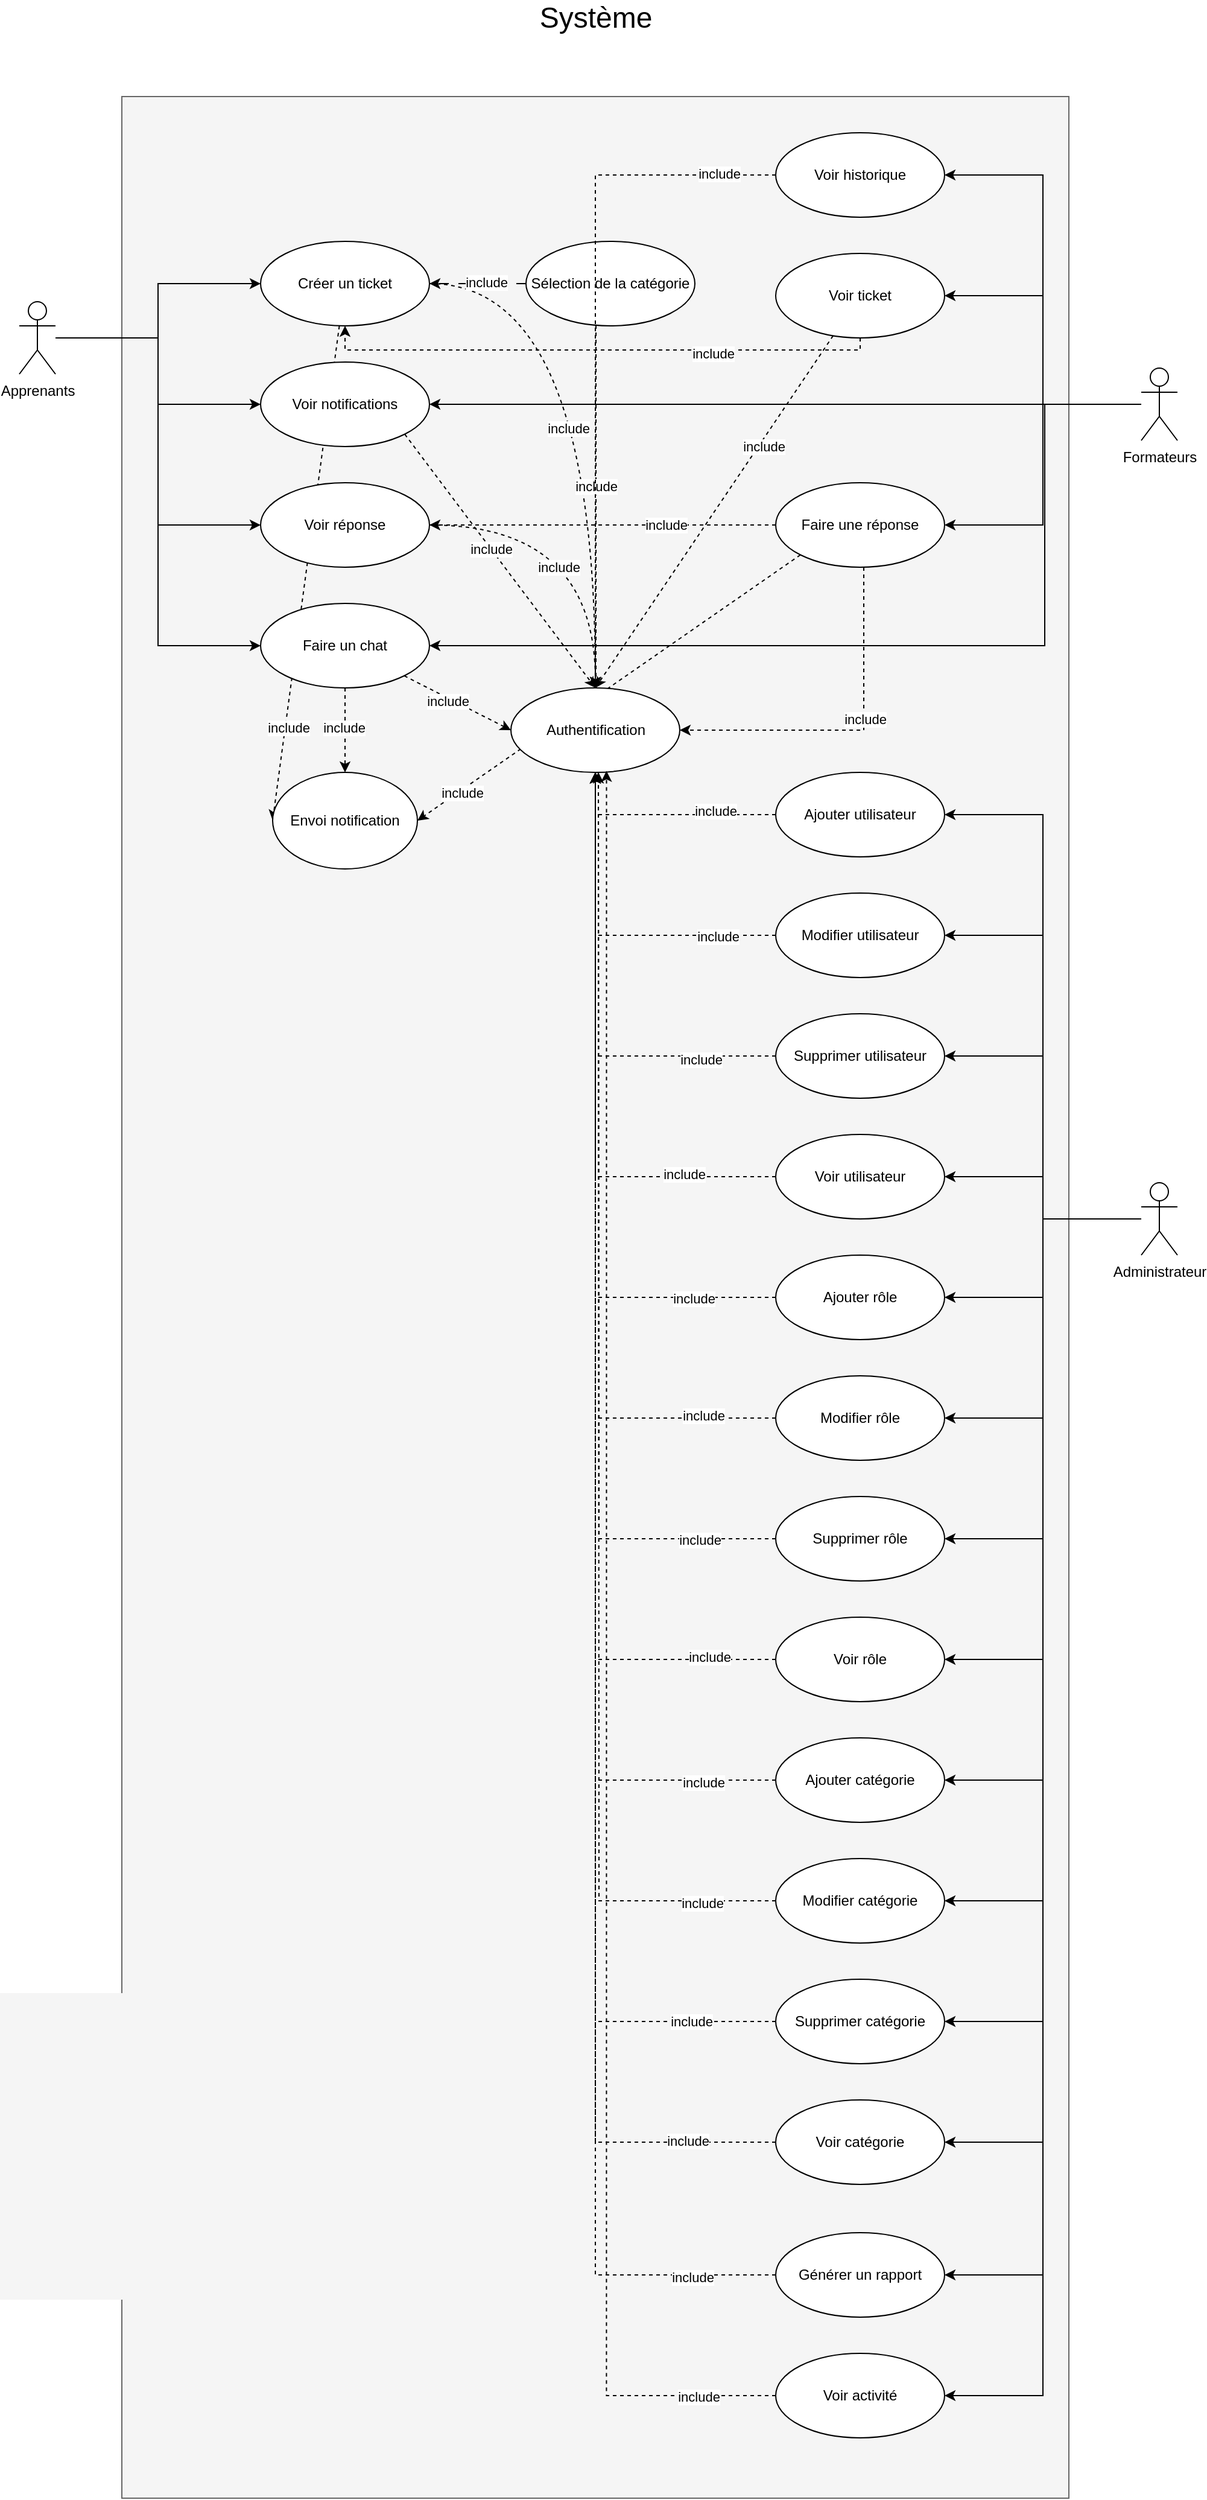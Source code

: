<mxfile version="24.7.7" pages="5">
  <diagram name="Cas d&#39;Utilisation" id="MkJy-6tMyBYRuLnFo7ph">
    <mxGraphModel dx="3520" dy="2873" grid="1" gridSize="10" guides="1" tooltips="1" connect="1" arrows="1" fold="1" page="1" pageScale="1" pageWidth="827" pageHeight="1169" math="0" shadow="0">
      <root>
        <mxCell id="0" />
        <mxCell id="1" parent="0" />
        <mxCell id="mF0SFKbHFRbHm3kyuKl--1" value="" style="rounded=0;whiteSpace=wrap;html=1;fillColor=#f5f5f5;fontColor=#333333;strokeColor=#666666;" parent="1" vertex="1">
          <mxGeometry x="135" y="-1010" width="785" height="1990" as="geometry" />
        </mxCell>
        <mxCell id="mF0SFKbHFRbHm3kyuKl--2" value="&lt;font style=&quot;font-size: 24px;&quot;&gt;Système&lt;/font&gt;" style="text;html=1;align=center;verticalAlign=middle;whiteSpace=wrap;rounded=0;" parent="1" vertex="1">
          <mxGeometry x="472.5" y="-1090" width="110" height="30" as="geometry" />
        </mxCell>
        <mxCell id="mF0SFKbHFRbHm3kyuKl--3" style="edgeStyle=orthogonalEdgeStyle;rounded=0;orthogonalLoop=1;jettySize=auto;html=1;" parent="1" source="mF0SFKbHFRbHm3kyuKl--7" target="mF0SFKbHFRbHm3kyuKl--31" edge="1">
          <mxGeometry relative="1" as="geometry" />
        </mxCell>
        <mxCell id="mF0SFKbHFRbHm3kyuKl--4" style="edgeStyle=orthogonalEdgeStyle;rounded=0;orthogonalLoop=1;jettySize=auto;html=1;" parent="1" source="mF0SFKbHFRbHm3kyuKl--7" target="mF0SFKbHFRbHm3kyuKl--34" edge="1">
          <mxGeometry relative="1" as="geometry" />
        </mxCell>
        <mxCell id="mF0SFKbHFRbHm3kyuKl--5" style="edgeStyle=orthogonalEdgeStyle;rounded=0;orthogonalLoop=1;jettySize=auto;html=1;entryX=0;entryY=0.5;entryDx=0;entryDy=0;" parent="1" source="mF0SFKbHFRbHm3kyuKl--7" target="mF0SFKbHFRbHm3kyuKl--37" edge="1">
          <mxGeometry relative="1" as="geometry" />
        </mxCell>
        <mxCell id="mF0SFKbHFRbHm3kyuKl--6" style="edgeStyle=orthogonalEdgeStyle;rounded=0;orthogonalLoop=1;jettySize=auto;html=1;entryX=0;entryY=0.5;entryDx=0;entryDy=0;" parent="1" source="mF0SFKbHFRbHm3kyuKl--7" target="mF0SFKbHFRbHm3kyuKl--40" edge="1">
          <mxGeometry relative="1" as="geometry" />
        </mxCell>
        <mxCell id="mF0SFKbHFRbHm3kyuKl--7" value="Apprenants" style="shape=umlActor;verticalLabelPosition=bottom;verticalAlign=top;html=1;outlineConnect=0;" parent="1" vertex="1">
          <mxGeometry x="50" y="-840" width="30" height="60" as="geometry" />
        </mxCell>
        <mxCell id="mF0SFKbHFRbHm3kyuKl--8" style="edgeStyle=orthogonalEdgeStyle;rounded=0;orthogonalLoop=1;jettySize=auto;html=1;entryX=1;entryY=0.5;entryDx=0;entryDy=0;" parent="1" source="mF0SFKbHFRbHm3kyuKl--15" target="mF0SFKbHFRbHm3kyuKl--74" edge="1">
          <mxGeometry relative="1" as="geometry" />
        </mxCell>
        <mxCell id="mF0SFKbHFRbHm3kyuKl--9" style="edgeStyle=orthogonalEdgeStyle;rounded=0;orthogonalLoop=1;jettySize=auto;html=1;entryX=1;entryY=0.5;entryDx=0;entryDy=0;" parent="1" source="mF0SFKbHFRbHm3kyuKl--15" target="mF0SFKbHFRbHm3kyuKl--79" edge="1">
          <mxGeometry relative="1" as="geometry" />
        </mxCell>
        <mxCell id="mF0SFKbHFRbHm3kyuKl--10" style="edgeStyle=orthogonalEdgeStyle;rounded=0;orthogonalLoop=1;jettySize=auto;html=1;" parent="1" source="mF0SFKbHFRbHm3kyuKl--15" target="mF0SFKbHFRbHm3kyuKl--34" edge="1">
          <mxGeometry relative="1" as="geometry" />
        </mxCell>
        <mxCell id="mF0SFKbHFRbHm3kyuKl--11" style="edgeStyle=orthogonalEdgeStyle;rounded=0;orthogonalLoop=1;jettySize=auto;html=1;entryX=1;entryY=0.5;entryDx=0;entryDy=0;" parent="1" source="mF0SFKbHFRbHm3kyuKl--15" target="mF0SFKbHFRbHm3kyuKl--40" edge="1">
          <mxGeometry relative="1" as="geometry">
            <Array as="points">
              <mxPoint x="900" y="-755" />
              <mxPoint x="900" y="-555" />
            </Array>
          </mxGeometry>
        </mxCell>
        <mxCell id="mF0SFKbHFRbHm3kyuKl--12" style="edgeStyle=orthogonalEdgeStyle;rounded=0;orthogonalLoop=1;jettySize=auto;html=1;entryX=1;entryY=0.5;entryDx=0;entryDy=0;" parent="1" source="mF0SFKbHFRbHm3kyuKl--15" target="mF0SFKbHFRbHm3kyuKl--95" edge="1">
          <mxGeometry relative="1" as="geometry" />
        </mxCell>
        <mxCell id="mF0SFKbHFRbHm3kyuKl--15" value="Formateurs" style="shape=umlActor;verticalLabelPosition=bottom;verticalAlign=top;html=1;outlineConnect=0;" parent="1" vertex="1">
          <mxGeometry x="980" y="-785" width="30" height="60" as="geometry" />
        </mxCell>
        <mxCell id="mF0SFKbHFRbHm3kyuKl--16" style="edgeStyle=orthogonalEdgeStyle;rounded=0;orthogonalLoop=1;jettySize=auto;html=1;entryX=1;entryY=0.5;entryDx=0;entryDy=0;" parent="1" source="mF0SFKbHFRbHm3kyuKl--28" target="mF0SFKbHFRbHm3kyuKl--52" edge="1">
          <mxGeometry relative="1" as="geometry" />
        </mxCell>
        <mxCell id="mF0SFKbHFRbHm3kyuKl--17" style="edgeStyle=orthogonalEdgeStyle;rounded=0;orthogonalLoop=1;jettySize=auto;html=1;entryX=1;entryY=0.5;entryDx=0;entryDy=0;" parent="1" source="mF0SFKbHFRbHm3kyuKl--28" target="mF0SFKbHFRbHm3kyuKl--49" edge="1">
          <mxGeometry relative="1" as="geometry" />
        </mxCell>
        <mxCell id="mF0SFKbHFRbHm3kyuKl--18" style="edgeStyle=orthogonalEdgeStyle;rounded=0;orthogonalLoop=1;jettySize=auto;html=1;entryX=1;entryY=0.5;entryDx=0;entryDy=0;" parent="1" source="mF0SFKbHFRbHm3kyuKl--28" target="mF0SFKbHFRbHm3kyuKl--46" edge="1">
          <mxGeometry relative="1" as="geometry" />
        </mxCell>
        <mxCell id="mF0SFKbHFRbHm3kyuKl--19" style="edgeStyle=orthogonalEdgeStyle;rounded=0;orthogonalLoop=1;jettySize=auto;html=1;entryX=1;entryY=0.5;entryDx=0;entryDy=0;" parent="1" source="mF0SFKbHFRbHm3kyuKl--28" target="mF0SFKbHFRbHm3kyuKl--43" edge="1">
          <mxGeometry relative="1" as="geometry" />
        </mxCell>
        <mxCell id="mF0SFKbHFRbHm3kyuKl--20" style="edgeStyle=orthogonalEdgeStyle;rounded=0;orthogonalLoop=1;jettySize=auto;html=1;entryX=1;entryY=0.5;entryDx=0;entryDy=0;" parent="1" source="mF0SFKbHFRbHm3kyuKl--28" target="mF0SFKbHFRbHm3kyuKl--64" edge="1">
          <mxGeometry relative="1" as="geometry" />
        </mxCell>
        <mxCell id="mF0SFKbHFRbHm3kyuKl--21" style="edgeStyle=orthogonalEdgeStyle;rounded=0;orthogonalLoop=1;jettySize=auto;html=1;entryX=1;entryY=0.5;entryDx=0;entryDy=0;" parent="1" source="mF0SFKbHFRbHm3kyuKl--28" target="mF0SFKbHFRbHm3kyuKl--61" edge="1">
          <mxGeometry relative="1" as="geometry" />
        </mxCell>
        <mxCell id="mF0SFKbHFRbHm3kyuKl--22" style="edgeStyle=orthogonalEdgeStyle;rounded=0;orthogonalLoop=1;jettySize=auto;html=1;entryX=1;entryY=0.5;entryDx=0;entryDy=0;" parent="1" source="mF0SFKbHFRbHm3kyuKl--28" target="mF0SFKbHFRbHm3kyuKl--58" edge="1">
          <mxGeometry relative="1" as="geometry" />
        </mxCell>
        <mxCell id="mF0SFKbHFRbHm3kyuKl--23" style="edgeStyle=orthogonalEdgeStyle;rounded=0;orthogonalLoop=1;jettySize=auto;html=1;entryX=1;entryY=0.5;entryDx=0;entryDy=0;" parent="1" source="mF0SFKbHFRbHm3kyuKl--28" target="mF0SFKbHFRbHm3kyuKl--55" edge="1">
          <mxGeometry relative="1" as="geometry" />
        </mxCell>
        <mxCell id="mF0SFKbHFRbHm3kyuKl--24" style="edgeStyle=orthogonalEdgeStyle;rounded=0;orthogonalLoop=1;jettySize=auto;html=1;entryX=1;entryY=0.5;entryDx=0;entryDy=0;" parent="1" source="mF0SFKbHFRbHm3kyuKl--28" target="mF0SFKbHFRbHm3kyuKl--83" edge="1">
          <mxGeometry relative="1" as="geometry" />
        </mxCell>
        <mxCell id="mF0SFKbHFRbHm3kyuKl--25" style="edgeStyle=orthogonalEdgeStyle;rounded=0;orthogonalLoop=1;jettySize=auto;html=1;entryX=1;entryY=0.5;entryDx=0;entryDy=0;" parent="1" source="mF0SFKbHFRbHm3kyuKl--28" target="mF0SFKbHFRbHm3kyuKl--86" edge="1">
          <mxGeometry relative="1" as="geometry" />
        </mxCell>
        <mxCell id="mF0SFKbHFRbHm3kyuKl--26" style="edgeStyle=orthogonalEdgeStyle;rounded=0;orthogonalLoop=1;jettySize=auto;html=1;entryX=1;entryY=0.5;entryDx=0;entryDy=0;" parent="1" source="mF0SFKbHFRbHm3kyuKl--28" target="mF0SFKbHFRbHm3kyuKl--89" edge="1">
          <mxGeometry relative="1" as="geometry" />
        </mxCell>
        <mxCell id="mF0SFKbHFRbHm3kyuKl--27" style="edgeStyle=orthogonalEdgeStyle;rounded=0;orthogonalLoop=1;jettySize=auto;html=1;entryX=1;entryY=0.5;entryDx=0;entryDy=0;" parent="1" source="mF0SFKbHFRbHm3kyuKl--28" target="mF0SFKbHFRbHm3kyuKl--92" edge="1">
          <mxGeometry relative="1" as="geometry" />
        </mxCell>
        <mxCell id="Leumuwfnb9KiehZdCaiH-3" style="edgeStyle=orthogonalEdgeStyle;rounded=0;orthogonalLoop=1;jettySize=auto;html=1;entryX=1;entryY=0.5;entryDx=0;entryDy=0;" parent="1" source="mF0SFKbHFRbHm3kyuKl--28" target="Leumuwfnb9KiehZdCaiH-2" edge="1">
          <mxGeometry relative="1" as="geometry" />
        </mxCell>
        <mxCell id="BEfQl3_4vckE6m6Otisw-4" style="edgeStyle=orthogonalEdgeStyle;rounded=0;orthogonalLoop=1;jettySize=auto;html=1;entryX=1;entryY=0.5;entryDx=0;entryDy=0;" edge="1" parent="1" source="mF0SFKbHFRbHm3kyuKl--28" target="BEfQl3_4vckE6m6Otisw-1">
          <mxGeometry relative="1" as="geometry" />
        </mxCell>
        <mxCell id="mF0SFKbHFRbHm3kyuKl--28" value="Administrateur" style="shape=umlActor;verticalLabelPosition=bottom;verticalAlign=top;html=1;outlineConnect=0;" parent="1" vertex="1">
          <mxGeometry x="980" y="-110" width="30" height="60" as="geometry" />
        </mxCell>
        <mxCell id="mF0SFKbHFRbHm3kyuKl--29" style="rounded=0;orthogonalLoop=1;jettySize=auto;html=1;entryX=0.5;entryY=0;entryDx=0;entryDy=0;edgeStyle=orthogonalEdgeStyle;curved=1;dashed=1;" parent="1" source="mF0SFKbHFRbHm3kyuKl--31" target="mF0SFKbHFRbHm3kyuKl--80" edge="1">
          <mxGeometry relative="1" as="geometry" />
        </mxCell>
        <mxCell id="mF0SFKbHFRbHm3kyuKl--30" value="include" style="edgeLabel;html=1;align=center;verticalAlign=middle;resizable=0;points=[];" parent="mF0SFKbHFRbHm3kyuKl--29" vertex="1" connectable="0">
          <mxGeometry x="0.089" y="-23" relative="1" as="geometry">
            <mxPoint as="offset" />
          </mxGeometry>
        </mxCell>
        <mxCell id="Leumuwfnb9KiehZdCaiH-8" style="rounded=0;orthogonalLoop=1;jettySize=auto;html=1;entryX=0;entryY=0.5;entryDx=0;entryDy=0;dashed=1;" parent="1" source="mF0SFKbHFRbHm3kyuKl--31" target="Leumuwfnb9KiehZdCaiH-1" edge="1">
          <mxGeometry relative="1" as="geometry" />
        </mxCell>
        <mxCell id="Leumuwfnb9KiehZdCaiH-11" value="include" style="edgeLabel;html=1;align=center;verticalAlign=middle;resizable=0;points=[];" parent="Leumuwfnb9KiehZdCaiH-8" vertex="1" connectable="0">
          <mxGeometry x="0.621" y="2" relative="1" as="geometry">
            <mxPoint as="offset" />
          </mxGeometry>
        </mxCell>
        <mxCell id="mF0SFKbHFRbHm3kyuKl--31" value="Créer un ticket" style="ellipse;whiteSpace=wrap;html=1;" parent="1" vertex="1">
          <mxGeometry x="250" y="-890" width="140" height="70" as="geometry" />
        </mxCell>
        <mxCell id="mF0SFKbHFRbHm3kyuKl--32" style="rounded=0;orthogonalLoop=1;jettySize=auto;html=1;entryX=0.5;entryY=0;entryDx=0;entryDy=0;exitX=1;exitY=1;exitDx=0;exitDy=0;dashed=1;" parent="1" source="mF0SFKbHFRbHm3kyuKl--34" target="mF0SFKbHFRbHm3kyuKl--80" edge="1">
          <mxGeometry relative="1" as="geometry" />
        </mxCell>
        <mxCell id="mF0SFKbHFRbHm3kyuKl--33" value="include" style="edgeLabel;html=1;align=center;verticalAlign=middle;resizable=0;points=[];" parent="mF0SFKbHFRbHm3kyuKl--32" vertex="1" connectable="0">
          <mxGeometry x="-0.097" relative="1" as="geometry">
            <mxPoint as="offset" />
          </mxGeometry>
        </mxCell>
        <mxCell id="mF0SFKbHFRbHm3kyuKl--34" value="Voir notifications" style="ellipse;whiteSpace=wrap;html=1;" parent="1" vertex="1">
          <mxGeometry x="250" y="-790" width="140" height="70" as="geometry" />
        </mxCell>
        <mxCell id="mF0SFKbHFRbHm3kyuKl--35" style="edgeStyle=orthogonalEdgeStyle;rounded=0;orthogonalLoop=1;jettySize=auto;html=1;dashed=1;curved=1;" parent="1" source="mF0SFKbHFRbHm3kyuKl--37" target="mF0SFKbHFRbHm3kyuKl--80" edge="1">
          <mxGeometry relative="1" as="geometry" />
        </mxCell>
        <mxCell id="mF0SFKbHFRbHm3kyuKl--36" value="include" style="edgeLabel;html=1;align=center;verticalAlign=middle;resizable=0;points=[];" parent="mF0SFKbHFRbHm3kyuKl--35" vertex="1" connectable="0">
          <mxGeometry x="0.266" y="-31" relative="1" as="geometry">
            <mxPoint as="offset" />
          </mxGeometry>
        </mxCell>
        <mxCell id="mF0SFKbHFRbHm3kyuKl--37" value="Voir réponse" style="ellipse;whiteSpace=wrap;html=1;" parent="1" vertex="1">
          <mxGeometry x="250" y="-690" width="140" height="70" as="geometry" />
        </mxCell>
        <mxCell id="mF0SFKbHFRbHm3kyuKl--38" style="rounded=0;orthogonalLoop=1;jettySize=auto;html=1;entryX=0;entryY=0.5;entryDx=0;entryDy=0;dashed=1;" parent="1" source="mF0SFKbHFRbHm3kyuKl--40" target="mF0SFKbHFRbHm3kyuKl--80" edge="1">
          <mxGeometry relative="1" as="geometry" />
        </mxCell>
        <mxCell id="mF0SFKbHFRbHm3kyuKl--39" value="include" style="edgeLabel;html=1;align=center;verticalAlign=middle;resizable=0;points=[];" parent="mF0SFKbHFRbHm3kyuKl--38" vertex="1" connectable="0">
          <mxGeometry x="-0.171" y="-2" relative="1" as="geometry">
            <mxPoint as="offset" />
          </mxGeometry>
        </mxCell>
        <mxCell id="Leumuwfnb9KiehZdCaiH-7" style="edgeStyle=orthogonalEdgeStyle;rounded=0;orthogonalLoop=1;jettySize=auto;html=1;entryX=0.5;entryY=0;entryDx=0;entryDy=0;dashed=1;" parent="1" source="mF0SFKbHFRbHm3kyuKl--40" target="Leumuwfnb9KiehZdCaiH-1" edge="1">
          <mxGeometry relative="1" as="geometry" />
        </mxCell>
        <mxCell id="Leumuwfnb9KiehZdCaiH-10" value="include" style="edgeLabel;html=1;align=center;verticalAlign=middle;resizable=0;points=[];" parent="Leumuwfnb9KiehZdCaiH-7" vertex="1" connectable="0">
          <mxGeometry x="-0.067" y="-1" relative="1" as="geometry">
            <mxPoint as="offset" />
          </mxGeometry>
        </mxCell>
        <mxCell id="mF0SFKbHFRbHm3kyuKl--40" value="Faire un chat" style="ellipse;whiteSpace=wrap;html=1;" parent="1" vertex="1">
          <mxGeometry x="250" y="-590" width="140" height="70" as="geometry" />
        </mxCell>
        <mxCell id="mF0SFKbHFRbHm3kyuKl--41" style="edgeStyle=orthogonalEdgeStyle;rounded=0;orthogonalLoop=1;jettySize=auto;html=1;entryX=0.5;entryY=1;entryDx=0;entryDy=0;dashed=1;" parent="1" source="mF0SFKbHFRbHm3kyuKl--43" target="mF0SFKbHFRbHm3kyuKl--80" edge="1">
          <mxGeometry relative="1" as="geometry" />
        </mxCell>
        <mxCell id="mF0SFKbHFRbHm3kyuKl--42" value="include" style="edgeLabel;html=1;align=center;verticalAlign=middle;resizable=0;points=[];" parent="mF0SFKbHFRbHm3kyuKl--41" vertex="1" connectable="0">
          <mxGeometry x="-0.766" relative="1" as="geometry">
            <mxPoint y="1" as="offset" />
          </mxGeometry>
        </mxCell>
        <mxCell id="mF0SFKbHFRbHm3kyuKl--43" value="Ajouter&amp;nbsp;rôle" style="ellipse;whiteSpace=wrap;html=1;" parent="1" vertex="1">
          <mxGeometry x="677" y="-50" width="140" height="70" as="geometry" />
        </mxCell>
        <mxCell id="mF0SFKbHFRbHm3kyuKl--44" style="edgeStyle=orthogonalEdgeStyle;rounded=0;orthogonalLoop=1;jettySize=auto;html=1;dashed=1;" parent="1" source="mF0SFKbHFRbHm3kyuKl--46" target="mF0SFKbHFRbHm3kyuKl--80" edge="1">
          <mxGeometry relative="1" as="geometry" />
        </mxCell>
        <mxCell id="mF0SFKbHFRbHm3kyuKl--45" value="include" style="edgeLabel;html=1;align=center;verticalAlign=middle;resizable=0;points=[];" parent="mF0SFKbHFRbHm3kyuKl--44" vertex="1" connectable="0">
          <mxGeometry x="-0.823" y="-2" relative="1" as="geometry">
            <mxPoint as="offset" />
          </mxGeometry>
        </mxCell>
        <mxCell id="mF0SFKbHFRbHm3kyuKl--46" value="Modifier&amp;nbsp;rôle" style="ellipse;whiteSpace=wrap;html=1;" parent="1" vertex="1">
          <mxGeometry x="677" y="50" width="140" height="70" as="geometry" />
        </mxCell>
        <mxCell id="mF0SFKbHFRbHm3kyuKl--47" style="edgeStyle=orthogonalEdgeStyle;rounded=0;orthogonalLoop=1;jettySize=auto;html=1;dashed=1;" parent="1" source="mF0SFKbHFRbHm3kyuKl--49" edge="1">
          <mxGeometry relative="1" as="geometry">
            <mxPoint x="530" y="-450" as="targetPoint" />
          </mxGeometry>
        </mxCell>
        <mxCell id="mF0SFKbHFRbHm3kyuKl--48" value="include" style="edgeLabel;html=1;align=center;verticalAlign=middle;resizable=0;points=[];" parent="mF0SFKbHFRbHm3kyuKl--47" vertex="1" connectable="0">
          <mxGeometry x="-0.838" relative="1" as="geometry">
            <mxPoint y="1" as="offset" />
          </mxGeometry>
        </mxCell>
        <mxCell id="mF0SFKbHFRbHm3kyuKl--49" value="Supprimer&amp;nbsp;rôle" style="ellipse;whiteSpace=wrap;html=1;" parent="1" vertex="1">
          <mxGeometry x="677" y="150" width="140" height="70" as="geometry" />
        </mxCell>
        <mxCell id="mF0SFKbHFRbHm3kyuKl--50" style="edgeStyle=orthogonalEdgeStyle;rounded=0;orthogonalLoop=1;jettySize=auto;html=1;entryX=0.5;entryY=1;entryDx=0;entryDy=0;dashed=1;" parent="1" source="mF0SFKbHFRbHm3kyuKl--52" target="mF0SFKbHFRbHm3kyuKl--80" edge="1">
          <mxGeometry relative="1" as="geometry" />
        </mxCell>
        <mxCell id="mF0SFKbHFRbHm3kyuKl--51" value="include" style="edgeLabel;html=1;align=center;verticalAlign=middle;resizable=0;points=[];" parent="mF0SFKbHFRbHm3kyuKl--50" vertex="1" connectable="0">
          <mxGeometry x="-0.874" y="-2" relative="1" as="geometry">
            <mxPoint as="offset" />
          </mxGeometry>
        </mxCell>
        <mxCell id="mF0SFKbHFRbHm3kyuKl--52" value="Voir rôle" style="ellipse;whiteSpace=wrap;html=1;" parent="1" vertex="1">
          <mxGeometry x="677" y="250" width="140" height="70" as="geometry" />
        </mxCell>
        <mxCell id="mF0SFKbHFRbHm3kyuKl--53" style="edgeStyle=orthogonalEdgeStyle;rounded=0;orthogonalLoop=1;jettySize=auto;html=1;entryX=0.5;entryY=1;entryDx=0;entryDy=0;dashed=1;" parent="1" source="mF0SFKbHFRbHm3kyuKl--55" target="mF0SFKbHFRbHm3kyuKl--80" edge="1">
          <mxGeometry relative="1" as="geometry" />
        </mxCell>
        <mxCell id="mF0SFKbHFRbHm3kyuKl--54" value="include" style="edgeLabel;html=1;align=center;verticalAlign=middle;resizable=0;points=[];" parent="mF0SFKbHFRbHm3kyuKl--53" vertex="1" connectable="0">
          <mxGeometry x="-0.45" y="-3" relative="1" as="geometry">
            <mxPoint as="offset" />
          </mxGeometry>
        </mxCell>
        <mxCell id="mF0SFKbHFRbHm3kyuKl--55" value="Ajouter utilisateur" style="ellipse;whiteSpace=wrap;html=1;" parent="1" vertex="1">
          <mxGeometry x="677" y="-450" width="140" height="70" as="geometry" />
        </mxCell>
        <mxCell id="mF0SFKbHFRbHm3kyuKl--56" style="edgeStyle=orthogonalEdgeStyle;rounded=0;orthogonalLoop=1;jettySize=auto;html=1;entryX=0.5;entryY=1;entryDx=0;entryDy=0;dashed=1;" parent="1" source="mF0SFKbHFRbHm3kyuKl--58" target="mF0SFKbHFRbHm3kyuKl--80" edge="1">
          <mxGeometry relative="1" as="geometry" />
        </mxCell>
        <mxCell id="mF0SFKbHFRbHm3kyuKl--57" value="include" style="edgeLabel;html=1;align=center;verticalAlign=middle;resizable=0;points=[];" parent="mF0SFKbHFRbHm3kyuKl--56" vertex="1" connectable="0">
          <mxGeometry x="-0.661" relative="1" as="geometry">
            <mxPoint y="1" as="offset" />
          </mxGeometry>
        </mxCell>
        <mxCell id="mF0SFKbHFRbHm3kyuKl--58" value="Modifier utilisateur" style="ellipse;whiteSpace=wrap;html=1;" parent="1" vertex="1">
          <mxGeometry x="677" y="-350" width="140" height="70" as="geometry" />
        </mxCell>
        <mxCell id="mF0SFKbHFRbHm3kyuKl--59" style="edgeStyle=orthogonalEdgeStyle;rounded=0;orthogonalLoop=1;jettySize=auto;html=1;entryX=0.5;entryY=1;entryDx=0;entryDy=0;dashed=1;" parent="1" source="mF0SFKbHFRbHm3kyuKl--61" target="mF0SFKbHFRbHm3kyuKl--80" edge="1">
          <mxGeometry relative="1" as="geometry" />
        </mxCell>
        <mxCell id="mF0SFKbHFRbHm3kyuKl--60" value="include" style="edgeLabel;html=1;align=center;verticalAlign=middle;resizable=0;points=[];" parent="mF0SFKbHFRbHm3kyuKl--59" vertex="1" connectable="0">
          <mxGeometry x="-0.677" y="3" relative="1" as="geometry">
            <mxPoint as="offset" />
          </mxGeometry>
        </mxCell>
        <mxCell id="mF0SFKbHFRbHm3kyuKl--61" value="Supprimer utilisateur" style="ellipse;whiteSpace=wrap;html=1;" parent="1" vertex="1">
          <mxGeometry x="677" y="-250" width="140" height="70" as="geometry" />
        </mxCell>
        <mxCell id="mF0SFKbHFRbHm3kyuKl--62" style="edgeStyle=orthogonalEdgeStyle;rounded=0;orthogonalLoop=1;jettySize=auto;html=1;entryX=0.5;entryY=1;entryDx=0;entryDy=0;dashed=1;" parent="1" source="mF0SFKbHFRbHm3kyuKl--64" target="mF0SFKbHFRbHm3kyuKl--80" edge="1">
          <mxGeometry relative="1" as="geometry" />
        </mxCell>
        <mxCell id="mF0SFKbHFRbHm3kyuKl--63" value="include" style="edgeLabel;html=1;align=center;verticalAlign=middle;resizable=0;points=[];" parent="mF0SFKbHFRbHm3kyuKl--62" vertex="1" connectable="0">
          <mxGeometry x="-0.687" y="-2" relative="1" as="geometry">
            <mxPoint as="offset" />
          </mxGeometry>
        </mxCell>
        <mxCell id="mF0SFKbHFRbHm3kyuKl--64" value="Voir utilisateur" style="ellipse;whiteSpace=wrap;html=1;" parent="1" vertex="1">
          <mxGeometry x="677" y="-150" width="140" height="70" as="geometry" />
        </mxCell>
        <mxCell id="mF0SFKbHFRbHm3kyuKl--65" style="edgeStyle=orthogonalEdgeStyle;rounded=0;orthogonalLoop=1;jettySize=auto;html=1;dashed=1;" parent="1" source="mF0SFKbHFRbHm3kyuKl--69" target="mF0SFKbHFRbHm3kyuKl--80" edge="1">
          <mxGeometry relative="1" as="geometry">
            <Array as="points">
              <mxPoint x="528" y="-740" />
              <mxPoint x="528" y="-740" />
            </Array>
          </mxGeometry>
        </mxCell>
        <mxCell id="mF0SFKbHFRbHm3kyuKl--66" value="include" style="edgeLabel;html=1;align=center;verticalAlign=middle;resizable=0;points=[];" parent="mF0SFKbHFRbHm3kyuKl--65" vertex="1" connectable="0">
          <mxGeometry x="-0.114" relative="1" as="geometry">
            <mxPoint as="offset" />
          </mxGeometry>
        </mxCell>
        <mxCell id="mF0SFKbHFRbHm3kyuKl--67" style="edgeStyle=orthogonalEdgeStyle;rounded=0;orthogonalLoop=1;jettySize=auto;html=1;dashed=1;dashPattern=8 8;" parent="1" source="mF0SFKbHFRbHm3kyuKl--69" target="mF0SFKbHFRbHm3kyuKl--31" edge="1">
          <mxGeometry relative="1" as="geometry" />
        </mxCell>
        <mxCell id="mF0SFKbHFRbHm3kyuKl--68" value="include" style="edgeLabel;html=1;align=center;verticalAlign=middle;resizable=0;points=[];" parent="mF0SFKbHFRbHm3kyuKl--67" vertex="1" connectable="0">
          <mxGeometry x="-0.175" y="-1" relative="1" as="geometry">
            <mxPoint as="offset" />
          </mxGeometry>
        </mxCell>
        <mxCell id="mF0SFKbHFRbHm3kyuKl--69" value="Sélection de la catégorie" style="ellipse;whiteSpace=wrap;html=1;" parent="1" vertex="1">
          <mxGeometry x="470" y="-890" width="140" height="70" as="geometry" />
        </mxCell>
        <mxCell id="mF0SFKbHFRbHm3kyuKl--70" style="rounded=0;orthogonalLoop=1;jettySize=auto;html=1;entryX=0.5;entryY=0;entryDx=0;entryDy=0;dashed=1;" parent="1" source="mF0SFKbHFRbHm3kyuKl--74" target="mF0SFKbHFRbHm3kyuKl--80" edge="1">
          <mxGeometry relative="1" as="geometry" />
        </mxCell>
        <mxCell id="mF0SFKbHFRbHm3kyuKl--71" value="include" style="edgeLabel;html=1;align=center;verticalAlign=middle;resizable=0;points=[];" parent="mF0SFKbHFRbHm3kyuKl--70" vertex="1" connectable="0">
          <mxGeometry x="-0.383" y="3" relative="1" as="geometry">
            <mxPoint as="offset" />
          </mxGeometry>
        </mxCell>
        <mxCell id="mF0SFKbHFRbHm3kyuKl--72" style="edgeStyle=orthogonalEdgeStyle;rounded=0;orthogonalLoop=1;jettySize=auto;html=1;entryX=0.5;entryY=1;entryDx=0;entryDy=0;exitX=0.5;exitY=1;exitDx=0;exitDy=0;dashed=1;" parent="1" source="mF0SFKbHFRbHm3kyuKl--74" target="mF0SFKbHFRbHm3kyuKl--31" edge="1">
          <mxGeometry relative="1" as="geometry">
            <Array as="points">
              <mxPoint x="747" y="-800" />
              <mxPoint x="320" y="-800" />
            </Array>
          </mxGeometry>
        </mxCell>
        <mxCell id="mF0SFKbHFRbHm3kyuKl--73" value="include" style="edgeLabel;html=1;align=center;verticalAlign=middle;resizable=0;points=[];" parent="mF0SFKbHFRbHm3kyuKl--72" vertex="1" connectable="0">
          <mxGeometry x="-0.423" y="3" relative="1" as="geometry">
            <mxPoint as="offset" />
          </mxGeometry>
        </mxCell>
        <mxCell id="mF0SFKbHFRbHm3kyuKl--74" value="Voir ticket" style="ellipse;whiteSpace=wrap;html=1;" parent="1" vertex="1">
          <mxGeometry x="677" y="-880" width="140" height="70" as="geometry" />
        </mxCell>
        <mxCell id="mF0SFKbHFRbHm3kyuKl--75" style="edgeStyle=orthogonalEdgeStyle;rounded=0;orthogonalLoop=1;jettySize=auto;html=1;entryX=1;entryY=0.5;entryDx=0;entryDy=0;dashed=1;" parent="1" source="mF0SFKbHFRbHm3kyuKl--79" target="mF0SFKbHFRbHm3kyuKl--80" edge="1">
          <mxGeometry relative="1" as="geometry">
            <Array as="points">
              <mxPoint x="750" y="-485" />
            </Array>
          </mxGeometry>
        </mxCell>
        <mxCell id="mF0SFKbHFRbHm3kyuKl--76" value="include" style="edgeLabel;html=1;align=center;verticalAlign=middle;resizable=0;points=[];" parent="mF0SFKbHFRbHm3kyuKl--75" vertex="1" connectable="0">
          <mxGeometry x="-0.127" y="1" relative="1" as="geometry">
            <mxPoint as="offset" />
          </mxGeometry>
        </mxCell>
        <mxCell id="mF0SFKbHFRbHm3kyuKl--77" style="edgeStyle=orthogonalEdgeStyle;rounded=0;orthogonalLoop=1;jettySize=auto;html=1;entryX=1;entryY=0.5;entryDx=0;entryDy=0;dashed=1;" parent="1" source="mF0SFKbHFRbHm3kyuKl--79" target="mF0SFKbHFRbHm3kyuKl--37" edge="1">
          <mxGeometry relative="1" as="geometry" />
        </mxCell>
        <mxCell id="mF0SFKbHFRbHm3kyuKl--78" value="include" style="edgeLabel;html=1;align=center;verticalAlign=middle;resizable=0;points=[];" parent="mF0SFKbHFRbHm3kyuKl--77" vertex="1" connectable="0">
          <mxGeometry x="-0.366" relative="1" as="geometry">
            <mxPoint as="offset" />
          </mxGeometry>
        </mxCell>
        <mxCell id="Leumuwfnb9KiehZdCaiH-6" style="rounded=0;orthogonalLoop=1;jettySize=auto;html=1;exitX=0;exitY=1;exitDx=0;exitDy=0;entryX=1;entryY=0.5;entryDx=0;entryDy=0;dashed=1;" parent="1" source="mF0SFKbHFRbHm3kyuKl--79" target="Leumuwfnb9KiehZdCaiH-1" edge="1">
          <mxGeometry relative="1" as="geometry" />
        </mxCell>
        <mxCell id="Leumuwfnb9KiehZdCaiH-9" value="include" style="edgeLabel;html=1;align=center;verticalAlign=middle;resizable=0;points=[];" parent="Leumuwfnb9KiehZdCaiH-6" vertex="1" connectable="0">
          <mxGeometry x="0.774" y="2" relative="1" as="geometry">
            <mxPoint as="offset" />
          </mxGeometry>
        </mxCell>
        <mxCell id="mF0SFKbHFRbHm3kyuKl--79" value="Faire une réponse" style="ellipse;whiteSpace=wrap;html=1;" parent="1" vertex="1">
          <mxGeometry x="677" y="-690" width="140" height="70" as="geometry" />
        </mxCell>
        <mxCell id="mF0SFKbHFRbHm3kyuKl--80" value="Authentification" style="ellipse;whiteSpace=wrap;html=1;" parent="1" vertex="1">
          <mxGeometry x="457.5" y="-520" width="140" height="70" as="geometry" />
        </mxCell>
        <mxCell id="mF0SFKbHFRbHm3kyuKl--81" style="edgeStyle=orthogonalEdgeStyle;rounded=0;orthogonalLoop=1;jettySize=auto;html=1;entryX=0.5;entryY=1;entryDx=0;entryDy=0;dashed=1;" parent="1" source="mF0SFKbHFRbHm3kyuKl--83" target="mF0SFKbHFRbHm3kyuKl--80" edge="1">
          <mxGeometry relative="1" as="geometry" />
        </mxCell>
        <mxCell id="mF0SFKbHFRbHm3kyuKl--82" value="include" style="edgeLabel;html=1;align=center;verticalAlign=middle;resizable=0;points=[];" parent="mF0SFKbHFRbHm3kyuKl--81" vertex="1" connectable="0">
          <mxGeometry x="-0.878" y="2" relative="1" as="geometry">
            <mxPoint as="offset" />
          </mxGeometry>
        </mxCell>
        <mxCell id="mF0SFKbHFRbHm3kyuKl--83" value="Ajouter&amp;nbsp;catégorie" style="ellipse;whiteSpace=wrap;html=1;" parent="1" vertex="1">
          <mxGeometry x="677" y="350" width="140" height="70" as="geometry" />
        </mxCell>
        <mxCell id="mF0SFKbHFRbHm3kyuKl--84" style="edgeStyle=orthogonalEdgeStyle;rounded=0;orthogonalLoop=1;jettySize=auto;html=1;dashed=1;" parent="1" source="mF0SFKbHFRbHm3kyuKl--86" edge="1">
          <mxGeometry relative="1" as="geometry">
            <mxPoint x="530" y="-450" as="targetPoint" />
          </mxGeometry>
        </mxCell>
        <mxCell id="mF0SFKbHFRbHm3kyuKl--85" value="include" style="edgeLabel;html=1;align=center;verticalAlign=middle;resizable=0;points=[];" parent="mF0SFKbHFRbHm3kyuKl--84" vertex="1" connectable="0">
          <mxGeometry x="-0.887" y="2" relative="1" as="geometry">
            <mxPoint as="offset" />
          </mxGeometry>
        </mxCell>
        <mxCell id="mF0SFKbHFRbHm3kyuKl--86" value="Modifier catégorie" style="ellipse;whiteSpace=wrap;html=1;" parent="1" vertex="1">
          <mxGeometry x="677" y="450" width="140" height="70" as="geometry" />
        </mxCell>
        <mxCell id="mF0SFKbHFRbHm3kyuKl--87" style="edgeStyle=orthogonalEdgeStyle;rounded=0;orthogonalLoop=1;jettySize=auto;html=1;entryX=0.5;entryY=1;entryDx=0;entryDy=0;dashed=1;" parent="1" source="mF0SFKbHFRbHm3kyuKl--89" target="mF0SFKbHFRbHm3kyuKl--80" edge="1">
          <mxGeometry relative="1" as="geometry" />
        </mxCell>
        <mxCell id="mF0SFKbHFRbHm3kyuKl--88" value="include" style="edgeLabel;html=1;align=center;verticalAlign=middle;resizable=0;points=[];" parent="mF0SFKbHFRbHm3kyuKl--87" vertex="1" connectable="0">
          <mxGeometry x="-0.881" relative="1" as="geometry">
            <mxPoint as="offset" />
          </mxGeometry>
        </mxCell>
        <mxCell id="mF0SFKbHFRbHm3kyuKl--89" value="Supprimer catégorie" style="ellipse;whiteSpace=wrap;html=1;" parent="1" vertex="1">
          <mxGeometry x="677" y="550" width="140" height="70" as="geometry" />
        </mxCell>
        <mxCell id="mF0SFKbHFRbHm3kyuKl--90" style="edgeStyle=orthogonalEdgeStyle;rounded=0;orthogonalLoop=1;jettySize=auto;html=1;entryX=0.5;entryY=1;entryDx=0;entryDy=0;dashed=1;" parent="1" source="mF0SFKbHFRbHm3kyuKl--92" target="mF0SFKbHFRbHm3kyuKl--80" edge="1">
          <mxGeometry relative="1" as="geometry" />
        </mxCell>
        <mxCell id="mF0SFKbHFRbHm3kyuKl--91" value="include" style="edgeLabel;html=1;align=center;verticalAlign=middle;resizable=0;points=[];" parent="mF0SFKbHFRbHm3kyuKl--90" vertex="1" connectable="0">
          <mxGeometry x="-0.886" y="-1" relative="1" as="geometry">
            <mxPoint as="offset" />
          </mxGeometry>
        </mxCell>
        <mxCell id="mF0SFKbHFRbHm3kyuKl--92" value="Voir catégorie" style="ellipse;whiteSpace=wrap;html=1;" parent="1" vertex="1">
          <mxGeometry x="677" y="650" width="140" height="70" as="geometry" />
        </mxCell>
        <mxCell id="mF0SFKbHFRbHm3kyuKl--93" style="edgeStyle=orthogonalEdgeStyle;rounded=0;orthogonalLoop=1;jettySize=auto;html=1;entryX=0.5;entryY=0;entryDx=0;entryDy=0;dashed=1;" parent="1" source="mF0SFKbHFRbHm3kyuKl--95" target="mF0SFKbHFRbHm3kyuKl--80" edge="1">
          <mxGeometry relative="1" as="geometry" />
        </mxCell>
        <mxCell id="mF0SFKbHFRbHm3kyuKl--94" value="include" style="edgeLabel;html=1;align=center;verticalAlign=middle;resizable=0;points=[];" parent="mF0SFKbHFRbHm3kyuKl--93" vertex="1" connectable="0">
          <mxGeometry x="-0.837" y="-1" relative="1" as="geometry">
            <mxPoint as="offset" />
          </mxGeometry>
        </mxCell>
        <mxCell id="mF0SFKbHFRbHm3kyuKl--95" value="Voir historique" style="ellipse;whiteSpace=wrap;html=1;" parent="1" vertex="1">
          <mxGeometry x="677" y="-980" width="140" height="70" as="geometry" />
        </mxCell>
        <mxCell id="Leumuwfnb9KiehZdCaiH-1" value="Envoi notification" style="ellipse;whiteSpace=wrap;html=1;" parent="1" vertex="1">
          <mxGeometry x="260" y="-450" width="120" height="80" as="geometry" />
        </mxCell>
        <mxCell id="Leumuwfnb9KiehZdCaiH-4" style="edgeStyle=orthogonalEdgeStyle;rounded=0;orthogonalLoop=1;jettySize=auto;html=1;entryX=0.5;entryY=1;entryDx=0;entryDy=0;dashed=1;" parent="1" source="Leumuwfnb9KiehZdCaiH-2" target="mF0SFKbHFRbHm3kyuKl--80" edge="1">
          <mxGeometry relative="1" as="geometry" />
        </mxCell>
        <mxCell id="Leumuwfnb9KiehZdCaiH-5" value="include" style="edgeLabel;html=1;align=center;verticalAlign=middle;resizable=0;points=[];" parent="Leumuwfnb9KiehZdCaiH-4" vertex="1" connectable="0">
          <mxGeometry x="-0.9" y="2" relative="1" as="geometry">
            <mxPoint as="offset" />
          </mxGeometry>
        </mxCell>
        <mxCell id="Leumuwfnb9KiehZdCaiH-2" value="Générer un rapport" style="ellipse;whiteSpace=wrap;html=1;" parent="1" vertex="1">
          <mxGeometry x="677" y="760" width="140" height="70" as="geometry" />
        </mxCell>
        <mxCell id="BEfQl3_4vckE6m6Otisw-1" value="Voir activité" style="ellipse;whiteSpace=wrap;html=1;" vertex="1" parent="1">
          <mxGeometry x="677" y="860" width="140" height="70" as="geometry" />
        </mxCell>
        <mxCell id="BEfQl3_4vckE6m6Otisw-2" style="edgeStyle=orthogonalEdgeStyle;rounded=0;orthogonalLoop=1;jettySize=auto;html=1;entryX=0.566;entryY=0.983;entryDx=0;entryDy=0;entryPerimeter=0;dashed=1;" edge="1" parent="1" source="BEfQl3_4vckE6m6Otisw-1" target="mF0SFKbHFRbHm3kyuKl--80">
          <mxGeometry relative="1" as="geometry" />
        </mxCell>
        <mxCell id="BEfQl3_4vckE6m6Otisw-3" value="include" style="edgeLabel;html=1;align=center;verticalAlign=middle;resizable=0;points=[];" vertex="1" connectable="0" parent="BEfQl3_4vckE6m6Otisw-2">
          <mxGeometry x="-0.913" y="1" relative="1" as="geometry">
            <mxPoint as="offset" />
          </mxGeometry>
        </mxCell>
      </root>
    </mxGraphModel>
  </diagram>
  <diagram id="tCt0kMa-uhs3J7lHPsY3" name="Séquence authentification">
    <mxGraphModel dx="1300" dy="656" grid="1" gridSize="10" guides="1" tooltips="1" connect="1" arrows="1" fold="1" page="1" pageScale="1" pageWidth="827" pageHeight="1169" math="0" shadow="0">
      <root>
        <mxCell id="0" />
        <mxCell id="1" parent="0" />
        <mxCell id="_ncQsbs0sKS_SDucsMs--1" value=":Système" style="shape=umlLifeline;perimeter=lifelinePerimeter;whiteSpace=wrap;html=1;container=1;collapsible=0;recursiveResize=0;outlineConnect=0;rounded=1;shadow=0;comic=0;labelBackgroundColor=none;strokeWidth=1;fontFamily=Verdana;fontSize=12;align=center;" vertex="1" parent="1">
          <mxGeometry x="400" y="80" width="100" height="580" as="geometry" />
        </mxCell>
        <mxCell id="_ncQsbs0sKS_SDucsMs--2" value="" style="html=1;points=[];perimeter=orthogonalPerimeter;rounded=0;shadow=0;comic=0;labelBackgroundColor=none;strokeWidth=1;fontFamily=Verdana;fontSize=12;align=center;" vertex="1" parent="_ncQsbs0sKS_SDucsMs--1">
          <mxGeometry x="45" y="120" width="10" height="440" as="geometry" />
        </mxCell>
        <mxCell id="_ncQsbs0sKS_SDucsMs--3" value="" style="html=1;points=[[0,0,0,0,5],[0,1,0,0,-5],[1,0,0,0,5],[1,1,0,0,-5]];perimeter=orthogonalPerimeter;outlineConnect=0;targetShapes=umlLifeline;portConstraint=eastwest;newEdgeStyle={&quot;curved&quot;:0,&quot;rounded&quot;:0};" vertex="1" parent="_ncQsbs0sKS_SDucsMs--1">
          <mxGeometry x="50" y="240" width="10" height="40" as="geometry" />
        </mxCell>
        <mxCell id="_ncQsbs0sKS_SDucsMs--4" value="Vérifie les informations" style="html=1;align=left;spacingLeft=2;endArrow=block;rounded=0;edgeStyle=orthogonalEdgeStyle;curved=0;rounded=0;" edge="1" parent="_ncQsbs0sKS_SDucsMs--1" target="_ncQsbs0sKS_SDucsMs--3">
          <mxGeometry relative="1" as="geometry">
            <mxPoint x="55" y="220" as="sourcePoint" />
            <Array as="points">
              <mxPoint x="85" y="250" />
            </Array>
          </mxGeometry>
        </mxCell>
        <mxCell id="_ncQsbs0sKS_SDucsMs--5" value="" style="shape=umlDestroy;whiteSpace=wrap;html=1;strokeWidth=3;targetShapes=umlLifeline;" vertex="1" parent="_ncQsbs0sKS_SDucsMs--1">
          <mxGeometry x="35" y="540" width="30" height="30" as="geometry" />
        </mxCell>
        <mxCell id="_ncQsbs0sKS_SDucsMs--6" value="Utilisateur" style="shape=note;whiteSpace=wrap;html=1;size=14;verticalAlign=top;align=left;spacingTop=-6;rounded=0;shadow=0;comic=0;labelBackgroundColor=none;strokeWidth=1;fontFamily=Verdana;fontSize=12" vertex="1" parent="1">
          <mxGeometry x="100" y="30" width="100" height="35" as="geometry" />
        </mxCell>
        <mxCell id="_ncQsbs0sKS_SDucsMs--7" value="" style="shape=umlLifeline;perimeter=lifelinePerimeter;whiteSpace=wrap;html=1;container=1;dropTarget=0;collapsible=0;recursiveResize=0;outlineConnect=0;portConstraint=eastwest;newEdgeStyle={&quot;curved&quot;:0,&quot;rounded&quot;:0};participant=umlActor;" vertex="1" parent="1">
          <mxGeometry x="140" y="80" width="20" height="580" as="geometry" />
        </mxCell>
        <mxCell id="_ncQsbs0sKS_SDucsMs--8" value="" style="html=1;points=[];perimeter=orthogonalPerimeter;rounded=0;shadow=0;comic=0;labelBackgroundColor=none;strokeWidth=1;fontFamily=Verdana;fontSize=12;align=center;" vertex="1" parent="1">
          <mxGeometry x="145" y="200" width="10" height="420" as="geometry" />
        </mxCell>
        <mxCell id="_ncQsbs0sKS_SDucsMs--9" value="Demande de formulaire" style="html=1;verticalAlign=bottom;endArrow=block;curved=0;rounded=0;" edge="1" parent="1" target="_ncQsbs0sKS_SDucsMs--1">
          <mxGeometry width="80" relative="1" as="geometry">
            <mxPoint x="150" y="200" as="sourcePoint" />
            <mxPoint x="230" y="200" as="targetPoint" />
          </mxGeometry>
        </mxCell>
        <mxCell id="_ncQsbs0sKS_SDucsMs--10" value="Retourne un formulaire de connexion" style="html=1;verticalAlign=bottom;endArrow=open;dashed=1;endSize=8;curved=0;rounded=0;exitX=0.086;exitY=0.087;exitDx=0;exitDy=0;exitPerimeter=0;" edge="1" parent="1" source="_ncQsbs0sKS_SDucsMs--2" target="_ncQsbs0sKS_SDucsMs--7">
          <mxGeometry relative="1" as="geometry">
            <mxPoint x="440" y="240" as="sourcePoint" />
            <mxPoint x="180" y="240" as="targetPoint" />
          </mxGeometry>
        </mxCell>
        <mxCell id="_ncQsbs0sKS_SDucsMs--11" value="Boucle" style="shape=umlFrame;whiteSpace=wrap;html=1;pointerEvents=0;fillColor=#f8cecc;strokeColor=#b85450;" vertex="1" parent="1">
          <mxGeometry x="155" y="250" width="300" height="280" as="geometry" />
        </mxCell>
        <mxCell id="_ncQsbs0sKS_SDucsMs--12" value="Remplie et envoi le formulaire" style="html=1;verticalAlign=bottom;endArrow=block;curved=0;rounded=0;exitX=0.92;exitY=0.235;exitDx=0;exitDy=0;exitPerimeter=0;" edge="1" parent="1" target="_ncQsbs0sKS_SDucsMs--2">
          <mxGeometry width="80" relative="1" as="geometry">
            <mxPoint x="155" y="300" as="sourcePoint" />
            <mxPoint x="235.8" y="301.3" as="targetPoint" />
          </mxGeometry>
        </mxCell>
        <mxCell id="_ncQsbs0sKS_SDucsMs--13" value="Condition" style="shape=umlFrame;whiteSpace=wrap;html=1;pointerEvents=0;fillColor=#fff2cc;strokeColor=#d6b656;" vertex="1" parent="1">
          <mxGeometry x="155" y="360" width="300" height="160" as="geometry" />
        </mxCell>
        <mxCell id="_ncQsbs0sKS_SDucsMs--14" value="Si information non correcte" style="text;html=1;align=center;verticalAlign=middle;whiteSpace=wrap;rounded=0;fontStyle=3" vertex="1" parent="1">
          <mxGeometry x="160" y="395" width="160" height="30" as="geometry" />
        </mxCell>
        <mxCell id="_ncQsbs0sKS_SDucsMs--15" value="Si information correcte" style="text;html=1;align=center;verticalAlign=middle;whiteSpace=wrap;rounded=0;fontStyle=3" vertex="1" parent="1">
          <mxGeometry x="160" y="440" width="140" height="30" as="geometry" />
        </mxCell>
        <mxCell id="_ncQsbs0sKS_SDucsMs--16" value="Retourne la page connexion avec les informations d’erreur" style="html=1;verticalAlign=bottom;endArrow=open;dashed=1;endSize=8;curved=0;rounded=0;entryX=0.07;entryY=0.596;entryDx=0;entryDy=0;entryPerimeter=0;" edge="1" parent="1">
          <mxGeometry relative="1" as="geometry">
            <mxPoint x="444.3" y="439.76" as="sourcePoint" />
            <mxPoint x="145.0" y="439.76" as="targetPoint" />
          </mxGeometry>
        </mxCell>
        <mxCell id="_ncQsbs0sKS_SDucsMs--17" value="Redirige vers la page d&#39;accueil" style="html=1;verticalAlign=bottom;endArrow=open;dashed=1;endSize=8;curved=0;rounded=0;entryX=0.07;entryY=0.596;entryDx=0;entryDy=0;entryPerimeter=0;" edge="1" parent="1">
          <mxGeometry relative="1" as="geometry">
            <mxPoint x="445" y="490" as="sourcePoint" />
            <mxPoint x="145" y="490" as="targetPoint" />
          </mxGeometry>
        </mxCell>
      </root>
    </mxGraphModel>
  </diagram>
  <diagram name="Séquence création ticket" id="P2jr9gFuOy9lSrI1pDkr">
    <mxGraphModel dx="1820" dy="918" grid="1" gridSize="10" guides="1" tooltips="1" connect="1" arrows="1" fold="1" page="1" pageScale="1" pageWidth="827" pageHeight="1169" math="0" shadow="0">
      <root>
        <mxCell id="bUVYNmFm81rBvsgjZ13e-0" />
        <mxCell id="bUVYNmFm81rBvsgjZ13e-1" parent="bUVYNmFm81rBvsgjZ13e-0" />
        <mxCell id="bUVYNmFm81rBvsgjZ13e-2" value=":Système" style="shape=umlLifeline;perimeter=lifelinePerimeter;whiteSpace=wrap;html=1;container=1;collapsible=0;recursiveResize=0;outlineConnect=0;rounded=1;shadow=0;comic=0;labelBackgroundColor=none;strokeWidth=1;fontFamily=Verdana;fontSize=12;align=center;" vertex="1" parent="bUVYNmFm81rBvsgjZ13e-1">
          <mxGeometry x="400" y="80" width="100" height="580" as="geometry" />
        </mxCell>
        <mxCell id="bUVYNmFm81rBvsgjZ13e-3" value="" style="html=1;points=[];perimeter=orthogonalPerimeter;rounded=0;shadow=0;comic=0;labelBackgroundColor=none;strokeWidth=1;fontFamily=Verdana;fontSize=12;align=center;" vertex="1" parent="bUVYNmFm81rBvsgjZ13e-2">
          <mxGeometry x="45" y="120" width="10" height="440" as="geometry" />
        </mxCell>
        <mxCell id="bUVYNmFm81rBvsgjZ13e-4" value="" style="html=1;points=[[0,0,0,0,5],[0,1,0,0,-5],[1,0,0,0,5],[1,1,0,0,-5]];perimeter=orthogonalPerimeter;outlineConnect=0;targetShapes=umlLifeline;portConstraint=eastwest;newEdgeStyle={&quot;curved&quot;:0,&quot;rounded&quot;:0};" vertex="1" parent="bUVYNmFm81rBvsgjZ13e-2">
          <mxGeometry x="50" y="240" width="10" height="40" as="geometry" />
        </mxCell>
        <mxCell id="bUVYNmFm81rBvsgjZ13e-5" value="Vérifie les validations" style="html=1;align=left;spacingLeft=2;endArrow=block;rounded=0;edgeStyle=orthogonalEdgeStyle;curved=0;rounded=0;" edge="1" parent="bUVYNmFm81rBvsgjZ13e-2" target="bUVYNmFm81rBvsgjZ13e-4">
          <mxGeometry relative="1" as="geometry">
            <mxPoint x="55" y="220" as="sourcePoint" />
            <Array as="points">
              <mxPoint x="85" y="250" />
            </Array>
          </mxGeometry>
        </mxCell>
        <mxCell id="bUVYNmFm81rBvsgjZ13e-6" value="" style="shape=umlDestroy;whiteSpace=wrap;html=1;strokeWidth=3;targetShapes=umlLifeline;" vertex="1" parent="bUVYNmFm81rBvsgjZ13e-2">
          <mxGeometry x="35" y="540" width="30" height="30" as="geometry" />
        </mxCell>
        <mxCell id="bUVYNmFm81rBvsgjZ13e-7" value="Utilisateur" style="shape=note;whiteSpace=wrap;html=1;size=14;verticalAlign=top;align=left;spacingTop=-6;rounded=0;shadow=0;comic=0;labelBackgroundColor=none;strokeWidth=1;fontFamily=Verdana;fontSize=12" vertex="1" parent="bUVYNmFm81rBvsgjZ13e-1">
          <mxGeometry x="100" y="30" width="100" height="35" as="geometry" />
        </mxCell>
        <mxCell id="bUVYNmFm81rBvsgjZ13e-8" value="" style="shape=umlLifeline;perimeter=lifelinePerimeter;whiteSpace=wrap;html=1;container=1;dropTarget=0;collapsible=0;recursiveResize=0;outlineConnect=0;portConstraint=eastwest;newEdgeStyle={&quot;curved&quot;:0,&quot;rounded&quot;:0};participant=umlActor;" vertex="1" parent="bUVYNmFm81rBvsgjZ13e-1">
          <mxGeometry x="140" y="80" width="20" height="580" as="geometry" />
        </mxCell>
        <mxCell id="bUVYNmFm81rBvsgjZ13e-9" value="" style="html=1;points=[];perimeter=orthogonalPerimeter;rounded=0;shadow=0;comic=0;labelBackgroundColor=none;strokeWidth=1;fontFamily=Verdana;fontSize=12;align=center;" vertex="1" parent="bUVYNmFm81rBvsgjZ13e-1">
          <mxGeometry x="145" y="200" width="10" height="420" as="geometry" />
        </mxCell>
        <mxCell id="bUVYNmFm81rBvsgjZ13e-10" value="Demande de formulaire" style="html=1;verticalAlign=bottom;endArrow=block;curved=0;rounded=0;" edge="1" parent="bUVYNmFm81rBvsgjZ13e-1" target="bUVYNmFm81rBvsgjZ13e-2">
          <mxGeometry width="80" relative="1" as="geometry">
            <mxPoint x="150" y="200" as="sourcePoint" />
            <mxPoint x="230" y="200" as="targetPoint" />
          </mxGeometry>
        </mxCell>
        <mxCell id="bUVYNmFm81rBvsgjZ13e-11" value="Retourne un formulaire de création de ticket" style="html=1;verticalAlign=bottom;endArrow=open;dashed=1;endSize=8;curved=0;rounded=0;exitX=0.086;exitY=0.087;exitDx=0;exitDy=0;exitPerimeter=0;" edge="1" parent="bUVYNmFm81rBvsgjZ13e-1" source="bUVYNmFm81rBvsgjZ13e-3" target="bUVYNmFm81rBvsgjZ13e-8">
          <mxGeometry relative="1" as="geometry">
            <mxPoint x="440" y="240" as="sourcePoint" />
            <mxPoint x="180" y="240" as="targetPoint" />
          </mxGeometry>
        </mxCell>
        <mxCell id="bUVYNmFm81rBvsgjZ13e-12" value="Boucle" style="shape=umlFrame;whiteSpace=wrap;html=1;pointerEvents=0;fillColor=#f8cecc;strokeColor=#b85450;" vertex="1" parent="bUVYNmFm81rBvsgjZ13e-1">
          <mxGeometry x="155" y="250" width="300" height="300" as="geometry" />
        </mxCell>
        <mxCell id="bUVYNmFm81rBvsgjZ13e-13" value="Remplie et soumet le ticket" style="html=1;verticalAlign=bottom;endArrow=block;curved=0;rounded=0;exitX=0.92;exitY=0.235;exitDx=0;exitDy=0;exitPerimeter=0;" edge="1" parent="bUVYNmFm81rBvsgjZ13e-1" target="bUVYNmFm81rBvsgjZ13e-3">
          <mxGeometry width="80" relative="1" as="geometry">
            <mxPoint x="155" y="300" as="sourcePoint" />
            <mxPoint x="235.8" y="301.3" as="targetPoint" />
          </mxGeometry>
        </mxCell>
        <mxCell id="bUVYNmFm81rBvsgjZ13e-14" value="Condition" style="shape=umlFrame;whiteSpace=wrap;html=1;pointerEvents=0;fillColor=#fff2cc;strokeColor=#d6b656;" vertex="1" parent="bUVYNmFm81rBvsgjZ13e-1">
          <mxGeometry x="155" y="360" width="300" height="180" as="geometry" />
        </mxCell>
        <mxCell id="bUVYNmFm81rBvsgjZ13e-15" value="&lt;font style=&quot;font-size: 12px;&quot;&gt;Si&amp;nbsp;&lt;span style=&quot;text-align: left; text-wrap: nowrap; background-color: rgb(255, 255, 255);&quot;&gt;validation&amp;nbsp;&lt;/span&gt;non correcte&lt;/font&gt;" style="text;html=1;align=center;verticalAlign=middle;whiteSpace=wrap;rounded=0;fontStyle=3" vertex="1" parent="bUVYNmFm81rBvsgjZ13e-1">
          <mxGeometry x="160" y="395" width="160" height="30" as="geometry" />
        </mxCell>
        <mxCell id="bUVYNmFm81rBvsgjZ13e-16" value="Si&amp;nbsp;&lt;span style=&quot;text-align: left; text-wrap: nowrap; background-color: rgb(255, 255, 255);&quot;&gt;validation&amp;nbsp;&lt;/span&gt;correcte" style="text;html=1;align=center;verticalAlign=middle;whiteSpace=wrap;rounded=0;fontStyle=3" vertex="1" parent="bUVYNmFm81rBvsgjZ13e-1">
          <mxGeometry x="160" y="440" width="140" height="30" as="geometry" />
        </mxCell>
        <mxCell id="bUVYNmFm81rBvsgjZ13e-17" value="Retourne le formulaire avec les informations d’erreur" style="html=1;verticalAlign=bottom;endArrow=open;dashed=1;endSize=8;curved=0;rounded=0;entryX=0.07;entryY=0.596;entryDx=0;entryDy=0;entryPerimeter=0;" edge="1" parent="bUVYNmFm81rBvsgjZ13e-1">
          <mxGeometry relative="1" as="geometry">
            <mxPoint x="444.3" y="439.76" as="sourcePoint" />
            <mxPoint x="145.0" y="439.76" as="targetPoint" />
          </mxGeometry>
        </mxCell>
        <mxCell id="bUVYNmFm81rBvsgjZ13e-20" value="Redirige vers la page accueil" style="html=1;verticalAlign=bottom;endArrow=open;dashed=1;endSize=8;curved=0;rounded=0;entryX=-0.176;entryY=0.883;entryDx=0;entryDy=0;entryPerimeter=0;" edge="1" parent="bUVYNmFm81rBvsgjZ13e-1">
          <mxGeometry relative="1" as="geometry">
            <mxPoint x="446.76" y="540" as="sourcePoint" />
            <mxPoint x="145" y="540" as="targetPoint" />
          </mxGeometry>
        </mxCell>
        <mxCell id="zooTE0MZ8YgJS6uTksvr-0" value="" style="html=1;points=[[0,0,0,0,5],[0,1,0,0,-5],[1,0,0,0,5],[1,1,0,0,-5]];perimeter=orthogonalPerimeter;outlineConnect=0;targetShapes=umlLifeline;portConstraint=eastwest;newEdgeStyle={&quot;curved&quot;:0,&quot;rounded&quot;:0};" vertex="1" parent="bUVYNmFm81rBvsgjZ13e-1">
          <mxGeometry x="450" y="490" width="10" height="40" as="geometry" />
        </mxCell>
        <mxCell id="zooTE0MZ8YgJS6uTksvr-1" value="&lt;span style=&quot;text-align: center;&quot;&gt;Envoi une notification de création de ticket&lt;/span&gt;" style="html=1;align=left;spacingLeft=2;endArrow=block;rounded=0;edgeStyle=orthogonalEdgeStyle;curved=0;rounded=0;" edge="1" target="zooTE0MZ8YgJS6uTksvr-0" parent="bUVYNmFm81rBvsgjZ13e-1">
          <mxGeometry relative="1" as="geometry">
            <mxPoint x="455" y="470" as="sourcePoint" />
            <Array as="points">
              <mxPoint x="485" y="500" />
            </Array>
          </mxGeometry>
        </mxCell>
      </root>
    </mxGraphModel>
  </diagram>
  <diagram name="Séquence envoi réponse" id="AgJBSZWgfWhjdXeJ4DIB">
    <mxGraphModel dx="910" dy="459" grid="1" gridSize="10" guides="1" tooltips="1" connect="1" arrows="1" fold="1" page="1" pageScale="1" pageWidth="827" pageHeight="1169" math="0" shadow="0">
      <root>
        <mxCell id="GgtPiz-whVwN7mXvJ0hS-0" />
        <mxCell id="GgtPiz-whVwN7mXvJ0hS-1" parent="GgtPiz-whVwN7mXvJ0hS-0" />
        <mxCell id="ZMwqYLzNtlVcH1reJi-A-0" value=":Système" style="shape=umlLifeline;perimeter=lifelinePerimeter;whiteSpace=wrap;html=1;container=1;collapsible=0;recursiveResize=0;outlineConnect=0;rounded=1;shadow=0;comic=0;labelBackgroundColor=none;strokeWidth=1;fontFamily=Verdana;fontSize=12;align=center;" vertex="1" parent="GgtPiz-whVwN7mXvJ0hS-1">
          <mxGeometry x="400" y="80" width="100" height="580" as="geometry" />
        </mxCell>
        <mxCell id="ZMwqYLzNtlVcH1reJi-A-1" value="" style="html=1;points=[];perimeter=orthogonalPerimeter;rounded=0;shadow=0;comic=0;labelBackgroundColor=none;strokeWidth=1;fontFamily=Verdana;fontSize=12;align=center;" vertex="1" parent="ZMwqYLzNtlVcH1reJi-A-0">
          <mxGeometry x="45" y="120" width="10" height="440" as="geometry" />
        </mxCell>
        <mxCell id="ZMwqYLzNtlVcH1reJi-A-2" value="" style="html=1;points=[[0,0,0,0,5],[0,1,0,0,-5],[1,0,0,0,5],[1,1,0,0,-5]];perimeter=orthogonalPerimeter;outlineConnect=0;targetShapes=umlLifeline;portConstraint=eastwest;newEdgeStyle={&quot;curved&quot;:0,&quot;rounded&quot;:0};" vertex="1" parent="ZMwqYLzNtlVcH1reJi-A-0">
          <mxGeometry x="50" y="240" width="10" height="40" as="geometry" />
        </mxCell>
        <mxCell id="ZMwqYLzNtlVcH1reJi-A-3" value="Vérifie les validations" style="html=1;align=left;spacingLeft=2;endArrow=block;rounded=0;edgeStyle=orthogonalEdgeStyle;curved=0;rounded=0;" edge="1" parent="ZMwqYLzNtlVcH1reJi-A-0" target="ZMwqYLzNtlVcH1reJi-A-2">
          <mxGeometry relative="1" as="geometry">
            <mxPoint x="55" y="220" as="sourcePoint" />
            <Array as="points">
              <mxPoint x="85" y="250" />
            </Array>
          </mxGeometry>
        </mxCell>
        <mxCell id="ZMwqYLzNtlVcH1reJi-A-4" value="" style="shape=umlDestroy;whiteSpace=wrap;html=1;strokeWidth=3;targetShapes=umlLifeline;" vertex="1" parent="ZMwqYLzNtlVcH1reJi-A-0">
          <mxGeometry x="35" y="540" width="30" height="30" as="geometry" />
        </mxCell>
        <mxCell id="ZMwqYLzNtlVcH1reJi-A-5" value="Utilisateur" style="shape=note;whiteSpace=wrap;html=1;size=14;verticalAlign=top;align=left;spacingTop=-6;rounded=0;shadow=0;comic=0;labelBackgroundColor=none;strokeWidth=1;fontFamily=Verdana;fontSize=12" vertex="1" parent="GgtPiz-whVwN7mXvJ0hS-1">
          <mxGeometry x="100" y="30" width="100" height="35" as="geometry" />
        </mxCell>
        <mxCell id="ZMwqYLzNtlVcH1reJi-A-6" value="" style="shape=umlLifeline;perimeter=lifelinePerimeter;whiteSpace=wrap;html=1;container=1;dropTarget=0;collapsible=0;recursiveResize=0;outlineConnect=0;portConstraint=eastwest;newEdgeStyle={&quot;curved&quot;:0,&quot;rounded&quot;:0};participant=umlActor;" vertex="1" parent="GgtPiz-whVwN7mXvJ0hS-1">
          <mxGeometry x="140" y="80" width="20" height="580" as="geometry" />
        </mxCell>
        <mxCell id="ZMwqYLzNtlVcH1reJi-A-7" value="" style="html=1;points=[];perimeter=orthogonalPerimeter;rounded=0;shadow=0;comic=0;labelBackgroundColor=none;strokeWidth=1;fontFamily=Verdana;fontSize=12;align=center;" vertex="1" parent="GgtPiz-whVwN7mXvJ0hS-1">
          <mxGeometry x="145" y="200" width="10" height="420" as="geometry" />
        </mxCell>
        <mxCell id="ZMwqYLzNtlVcH1reJi-A-8" value="Demande de formulaire de réponse" style="html=1;verticalAlign=bottom;endArrow=block;curved=0;rounded=0;" edge="1" parent="GgtPiz-whVwN7mXvJ0hS-1" target="ZMwqYLzNtlVcH1reJi-A-0">
          <mxGeometry width="80" relative="1" as="geometry">
            <mxPoint x="150" y="200" as="sourcePoint" />
            <mxPoint x="230" y="200" as="targetPoint" />
          </mxGeometry>
        </mxCell>
        <mxCell id="ZMwqYLzNtlVcH1reJi-A-9" value="Retourne un formulaire de réponse au ticket" style="html=1;verticalAlign=bottom;endArrow=open;dashed=1;endSize=8;curved=0;rounded=0;exitX=0.086;exitY=0.087;exitDx=0;exitDy=0;exitPerimeter=0;" edge="1" parent="GgtPiz-whVwN7mXvJ0hS-1" source="ZMwqYLzNtlVcH1reJi-A-1" target="ZMwqYLzNtlVcH1reJi-A-6">
          <mxGeometry relative="1" as="geometry">
            <mxPoint x="440" y="240" as="sourcePoint" />
            <mxPoint x="180" y="240" as="targetPoint" />
          </mxGeometry>
        </mxCell>
        <mxCell id="ZMwqYLzNtlVcH1reJi-A-10" value="Boucle" style="shape=umlFrame;whiteSpace=wrap;html=1;pointerEvents=0;fillColor=#f8cecc;strokeColor=#b85450;" vertex="1" parent="GgtPiz-whVwN7mXvJ0hS-1">
          <mxGeometry x="155" y="250" width="300" height="300" as="geometry" />
        </mxCell>
        <mxCell id="ZMwqYLzNtlVcH1reJi-A-11" value="Remplie et soumet la réponse" style="html=1;verticalAlign=bottom;endArrow=block;curved=0;rounded=0;exitX=0.92;exitY=0.235;exitDx=0;exitDy=0;exitPerimeter=0;" edge="1" parent="GgtPiz-whVwN7mXvJ0hS-1" target="ZMwqYLzNtlVcH1reJi-A-1">
          <mxGeometry width="80" relative="1" as="geometry">
            <mxPoint x="155" y="300" as="sourcePoint" />
            <mxPoint x="235.8" y="301.3" as="targetPoint" />
          </mxGeometry>
        </mxCell>
        <mxCell id="ZMwqYLzNtlVcH1reJi-A-12" value="Condition" style="shape=umlFrame;whiteSpace=wrap;html=1;pointerEvents=0;fillColor=#fff2cc;strokeColor=#d6b656;" vertex="1" parent="GgtPiz-whVwN7mXvJ0hS-1">
          <mxGeometry x="155" y="360" width="300" height="180" as="geometry" />
        </mxCell>
        <mxCell id="ZMwqYLzNtlVcH1reJi-A-13" value="&lt;font style=&quot;font-size: 12px;&quot;&gt;Si&amp;nbsp;&lt;span style=&quot;text-align: left; text-wrap: nowrap; background-color: rgb(255, 255, 255);&quot;&gt;validation&amp;nbsp;&lt;/span&gt;non correcte&lt;/font&gt;" style="text;html=1;align=center;verticalAlign=middle;whiteSpace=wrap;rounded=0;fontStyle=3" vertex="1" parent="GgtPiz-whVwN7mXvJ0hS-1">
          <mxGeometry x="160" y="395" width="160" height="30" as="geometry" />
        </mxCell>
        <mxCell id="ZMwqYLzNtlVcH1reJi-A-14" value="Si&amp;nbsp;&lt;span style=&quot;text-align: left; text-wrap: nowrap; background-color: rgb(255, 255, 255);&quot;&gt;validation&amp;nbsp;&lt;/span&gt;correcte" style="text;html=1;align=center;verticalAlign=middle;whiteSpace=wrap;rounded=0;fontStyle=3" vertex="1" parent="GgtPiz-whVwN7mXvJ0hS-1">
          <mxGeometry x="160" y="440" width="140" height="30" as="geometry" />
        </mxCell>
        <mxCell id="ZMwqYLzNtlVcH1reJi-A-15" value="Retourne le formulaire avec les informations d’erreur" style="html=1;verticalAlign=bottom;endArrow=open;dashed=1;endSize=8;curved=0;rounded=0;entryX=0.07;entryY=0.596;entryDx=0;entryDy=0;entryPerimeter=0;" edge="1" parent="GgtPiz-whVwN7mXvJ0hS-1">
          <mxGeometry relative="1" as="geometry">
            <mxPoint x="444.3" y="439.76" as="sourcePoint" />
            <mxPoint x="145.0" y="439.76" as="targetPoint" />
          </mxGeometry>
        </mxCell>
        <mxCell id="ZMwqYLzNtlVcH1reJi-A-16" value="Redirige vers la page accueil" style="html=1;verticalAlign=bottom;endArrow=open;dashed=1;endSize=8;curved=0;rounded=0;entryX=-0.176;entryY=0.883;entryDx=0;entryDy=0;entryPerimeter=0;" edge="1" parent="GgtPiz-whVwN7mXvJ0hS-1">
          <mxGeometry relative="1" as="geometry">
            <mxPoint x="446.76" y="540" as="sourcePoint" />
            <mxPoint x="145" y="540" as="targetPoint" />
          </mxGeometry>
        </mxCell>
        <mxCell id="ZMwqYLzNtlVcH1reJi-A-17" value="" style="html=1;points=[[0,0,0,0,5],[0,1,0,0,-5],[1,0,0,0,5],[1,1,0,0,-5]];perimeter=orthogonalPerimeter;outlineConnect=0;targetShapes=umlLifeline;portConstraint=eastwest;newEdgeStyle={&quot;curved&quot;:0,&quot;rounded&quot;:0};" vertex="1" parent="GgtPiz-whVwN7mXvJ0hS-1">
          <mxGeometry x="450" y="490" width="10" height="40" as="geometry" />
        </mxCell>
        <mxCell id="ZMwqYLzNtlVcH1reJi-A-18" value="&lt;span style=&quot;text-align: center;&quot;&gt;Envoi une notification de réponse&lt;/span&gt;" style="html=1;align=left;spacingLeft=2;endArrow=block;rounded=0;edgeStyle=orthogonalEdgeStyle;curved=0;rounded=0;" edge="1" parent="GgtPiz-whVwN7mXvJ0hS-1" target="ZMwqYLzNtlVcH1reJi-A-17">
          <mxGeometry relative="1" as="geometry">
            <mxPoint x="455" y="470" as="sourcePoint" />
            <Array as="points">
              <mxPoint x="485" y="500" />
            </Array>
          </mxGeometry>
        </mxCell>
      </root>
    </mxGraphModel>
  </diagram>
  <diagram id="OAytJnsrKDZMwPvRhc7h" name="Classe">
    <mxGraphModel dx="3452" dy="1305" grid="1" gridSize="10" guides="1" tooltips="1" connect="1" arrows="1" fold="1" page="1" pageScale="1" pageWidth="827" pageHeight="1169" math="0" shadow="0">
      <root>
        <mxCell id="0" />
        <mxCell id="1" parent="0" />
        <mxCell id="bnE5UEX9BleVPC-9Zqv5-1" value="users" style="swimlane;fontStyle=2;align=center;verticalAlign=top;childLayout=stackLayout;horizontal=1;startSize=26;horizontalStack=0;resizeParent=1;resizeLast=0;collapsible=1;marginBottom=0;rounded=0;shadow=0;strokeWidth=1;" vertex="1" parent="1">
          <mxGeometry x="-370" y="50" width="350" height="372" as="geometry">
            <mxRectangle x="230" y="140" width="160" height="26" as="alternateBounds" />
          </mxGeometry>
        </mxCell>
        <mxCell id="bnE5UEX9BleVPC-9Zqv5-2" value="- id : int" style="text;align=left;verticalAlign=top;spacingLeft=4;spacingRight=4;overflow=hidden;rotatable=0;points=[[0,0.5],[1,0.5]];portConstraint=eastwest;" vertex="1" parent="bnE5UEX9BleVPC-9Zqv5-1">
          <mxGeometry y="26" width="350" height="26" as="geometry" />
        </mxCell>
        <mxCell id="bnE5UEX9BleVPC-9Zqv5-3" value="- name : String" style="text;align=left;verticalAlign=top;spacingLeft=4;spacingRight=4;overflow=hidden;rotatable=0;points=[[0,0.5],[1,0.5]];portConstraint=eastwest;rounded=0;shadow=0;html=0;" vertex="1" parent="bnE5UEX9BleVPC-9Zqv5-1">
          <mxGeometry y="52" width="350" height="26" as="geometry" />
        </mxCell>
        <mxCell id="bnE5UEX9BleVPC-9Zqv5-4" value="- mail : String" style="text;align=left;verticalAlign=top;spacingLeft=4;spacingRight=4;overflow=hidden;rotatable=0;points=[[0,0.5],[1,0.5]];portConstraint=eastwest;rounded=0;shadow=0;html=0;" vertex="1" parent="bnE5UEX9BleVPC-9Zqv5-1">
          <mxGeometry y="78" width="350" height="26" as="geometry" />
        </mxCell>
        <mxCell id="bnE5UEX9BleVPC-9Zqv5-5" value="- password : String" style="text;align=left;verticalAlign=top;spacingLeft=4;spacingRight=4;overflow=hidden;rotatable=0;points=[[0,0.5],[1,0.5]];portConstraint=eastwest;rounded=0;shadow=0;html=0;" vertex="1" parent="bnE5UEX9BleVPC-9Zqv5-1">
          <mxGeometry y="104" width="350" height="26" as="geometry" />
        </mxCell>
        <mxCell id="bnE5UEX9BleVPC-9Zqv5-76" value="- role: String (Enum: &quot;apprenant&quot;, &quot;formateur&quot;, &quot;administrateur&quot;)" style="text;align=left;verticalAlign=top;spacingLeft=4;spacingRight=4;overflow=hidden;rotatable=0;points=[[0,0.5],[1,0.5]];portConstraint=eastwest;rounded=0;shadow=0;html=0;" vertex="1" parent="bnE5UEX9BleVPC-9Zqv5-1">
          <mxGeometry y="130" width="350" height="26" as="geometry" />
        </mxCell>
        <mxCell id="bnE5UEX9BleVPC-9Zqv5-77" value="- profilePictureUrl : String" style="text;align=left;verticalAlign=top;spacingLeft=4;spacingRight=4;overflow=hidden;rotatable=0;points=[[0,0.5],[1,0.5]];portConstraint=eastwest;rounded=0;shadow=0;html=0;" vertex="1" parent="bnE5UEX9BleVPC-9Zqv5-1">
          <mxGeometry y="156" width="350" height="26" as="geometry" />
        </mxCell>
        <mxCell id="Y0fpbMnVMmZIsCwbOmPB-48" value="- is_active: Boolean" style="text;align=left;verticalAlign=top;spacingLeft=4;spacingRight=4;overflow=hidden;rotatable=0;points=[[0,0.5],[1,0.5]];portConstraint=eastwest;rounded=0;shadow=0;html=0;" vertex="1" parent="bnE5UEX9BleVPC-9Zqv5-1">
          <mxGeometry y="182" width="350" height="26" as="geometry" />
        </mxCell>
        <mxCell id="bnE5UEX9BleVPC-9Zqv5-78" value="- lastLogin : Date" style="text;align=left;verticalAlign=top;spacingLeft=4;spacingRight=4;overflow=hidden;rotatable=0;points=[[0,0.5],[1,0.5]];portConstraint=eastwest;rounded=0;shadow=0;html=0;" vertex="1" parent="bnE5UEX9BleVPC-9Zqv5-1">
          <mxGeometry y="208" width="350" height="26" as="geometry" />
        </mxCell>
        <mxCell id="bnE5UEX9BleVPC-9Zqv5-79" value="- createdAt : Date" style="text;align=left;verticalAlign=top;spacingLeft=4;spacingRight=4;overflow=hidden;rotatable=0;points=[[0,0.5],[1,0.5]];portConstraint=eastwest;rounded=0;shadow=0;html=0;" vertex="1" parent="bnE5UEX9BleVPC-9Zqv5-1">
          <mxGeometry y="234" width="350" height="26" as="geometry" />
        </mxCell>
        <mxCell id="bnE5UEX9BleVPC-9Zqv5-80" value="- updatedAt : Date" style="text;align=left;verticalAlign=top;spacingLeft=4;spacingRight=4;overflow=hidden;rotatable=0;points=[[0,0.5],[1,0.5]];portConstraint=eastwest;rounded=0;shadow=0;html=0;" vertex="1" parent="bnE5UEX9BleVPC-9Zqv5-1">
          <mxGeometry y="260" width="350" height="26" as="geometry" />
        </mxCell>
        <mxCell id="bnE5UEX9BleVPC-9Zqv5-6" value="" style="line;html=1;strokeWidth=1;align=left;verticalAlign=middle;spacingTop=-1;spacingLeft=3;spacingRight=3;rotatable=0;labelPosition=right;points=[];portConstraint=eastwest;" vertex="1" parent="bnE5UEX9BleVPC-9Zqv5-1">
          <mxGeometry y="286" width="350" height="8" as="geometry" />
        </mxCell>
        <mxCell id="BMs-M6InpD1OBvCmR7-4-1" value="- createTicket()" style="text;align=left;verticalAlign=top;spacingLeft=4;spacingRight=4;overflow=hidden;rotatable=0;points=[[0,0.5],[1,0.5]];portConstraint=eastwest;rounded=0;shadow=0;html=0;" vertex="1" parent="bnE5UEX9BleVPC-9Zqv5-1">
          <mxGeometry y="294" width="350" height="26" as="geometry" />
        </mxCell>
        <mxCell id="BMs-M6InpD1OBvCmR7-4-2" value="- sendMessage()" style="text;align=left;verticalAlign=top;spacingLeft=4;spacingRight=4;overflow=hidden;rotatable=0;points=[[0,0.5],[1,0.5]];portConstraint=eastwest;rounded=0;shadow=0;html=0;" vertex="1" parent="bnE5UEX9BleVPC-9Zqv5-1">
          <mxGeometry y="320" width="350" height="26" as="geometry" />
        </mxCell>
        <mxCell id="BMs-M6InpD1OBvCmR7-4-3" value="- receiveNotification()" style="text;align=left;verticalAlign=top;spacingLeft=4;spacingRight=4;overflow=hidden;rotatable=0;points=[[0,0.5],[1,0.5]];portConstraint=eastwest;rounded=0;shadow=0;html=0;" vertex="1" parent="bnE5UEX9BleVPC-9Zqv5-1">
          <mxGeometry y="346" width="350" height="26" as="geometry" />
        </mxCell>
        <mxCell id="bnE5UEX9BleVPC-9Zqv5-15" value="Tickets" style="swimlane;fontStyle=0;align=center;verticalAlign=top;childLayout=stackLayout;horizontal=1;startSize=26;horizontalStack=0;resizeParent=1;resizeLast=0;collapsible=1;marginBottom=0;rounded=0;shadow=0;strokeWidth=1;" vertex="1" parent="1">
          <mxGeometry x="-240" y="560" width="300" height="398" as="geometry">
            <mxRectangle x="550" y="140" width="160" height="26" as="alternateBounds" />
          </mxGeometry>
        </mxCell>
        <mxCell id="bnE5UEX9BleVPC-9Zqv5-19" value="- id : int" style="text;align=left;verticalAlign=top;spacingLeft=4;spacingRight=4;overflow=hidden;rotatable=0;points=[[0,0.5],[1,0.5]];portConstraint=eastwest;" vertex="1" parent="bnE5UEX9BleVPC-9Zqv5-15">
          <mxGeometry y="26" width="300" height="26" as="geometry" />
        </mxCell>
        <mxCell id="bnE5UEX9BleVPC-9Zqv5-20" value="- title : String" style="text;align=left;verticalAlign=top;spacingLeft=4;spacingRight=4;overflow=hidden;rotatable=0;points=[[0,0.5],[1,0.5]];portConstraint=eastwest;rounded=0;shadow=0;html=0;" vertex="1" parent="bnE5UEX9BleVPC-9Zqv5-15">
          <mxGeometry y="52" width="300" height="26" as="geometry" />
        </mxCell>
        <mxCell id="bnE5UEX9BleVPC-9Zqv5-21" value="- description : String" style="text;align=left;verticalAlign=top;spacingLeft=4;spacingRight=4;overflow=hidden;rotatable=0;points=[[0,0.5],[1,0.5]];portConstraint=eastwest;rounded=0;shadow=0;html=0;" vertex="1" parent="bnE5UEX9BleVPC-9Zqv5-15">
          <mxGeometry y="78" width="300" height="26" as="geometry" />
        </mxCell>
        <mxCell id="bnE5UEX9BleVPC-9Zqv5-22" value="- status: String (Enum: &quot;Attente&quot;, &quot;En cours&quot;, &quot;Résolu&quot;)" style="text;align=left;verticalAlign=top;spacingLeft=4;spacingRight=4;overflow=hidden;rotatable=0;points=[[0,0.5],[1,0.5]];portConstraint=eastwest;rounded=0;shadow=0;html=0;" vertex="1" parent="bnE5UEX9BleVPC-9Zqv5-15">
          <mxGeometry y="104" width="300" height="26" as="geometry" />
        </mxCell>
        <mxCell id="bnE5UEX9BleVPC-9Zqv5-83" value="- priority: String (Enum: &quot;faible&quot;, &quot;moyenne&quot;, &quot;élevée&quot;)" style="text;align=left;verticalAlign=top;spacingLeft=4;spacingRight=4;overflow=hidden;rotatable=0;points=[[0,0.5],[1,0.5]];portConstraint=eastwest;rounded=0;shadow=0;html=0;" vertex="1" parent="bnE5UEX9BleVPC-9Zqv5-15">
          <mxGeometry y="130" width="300" height="26" as="geometry" />
        </mxCell>
        <mxCell id="Y0fpbMnVMmZIsCwbOmPB-21" value="- created_by: Reference (users/UID)" style="text;align=left;verticalAlign=top;spacingLeft=4;spacingRight=4;overflow=hidden;rotatable=0;points=[[0,0.5],[1,0.5]];portConstraint=eastwest;rounded=0;shadow=0;html=0;" vertex="1" parent="bnE5UEX9BleVPC-9Zqv5-15">
          <mxGeometry y="156" width="300" height="26" as="geometry" />
        </mxCell>
        <mxCell id="Y0fpbMnVMmZIsCwbOmPB-22" value="- assigned_to: Reference (users/UID) (nullable)" style="text;align=left;verticalAlign=top;spacingLeft=4;spacingRight=4;overflow=hidden;rotatable=0;points=[[0,0.5],[1,0.5]];portConstraint=eastwest;rounded=0;shadow=0;html=0;" vertex="1" parent="bnE5UEX9BleVPC-9Zqv5-15">
          <mxGeometry y="182" width="300" height="26" as="geometry" />
        </mxCell>
        <mxCell id="bnE5UEX9BleVPC-9Zqv5-82" value="- resolvedAt : datetime" style="text;align=left;verticalAlign=top;spacingLeft=4;spacingRight=4;overflow=hidden;rotatable=0;points=[[0,0.5],[1,0.5]];portConstraint=eastwest;rounded=0;shadow=0;html=0;" vertex="1" parent="bnE5UEX9BleVPC-9Zqv5-15">
          <mxGeometry y="208" width="300" height="26" as="geometry" />
        </mxCell>
        <mxCell id="bnE5UEX9BleVPC-9Zqv5-23" value="- create_at : datetime" style="text;align=left;verticalAlign=top;spacingLeft=4;spacingRight=4;overflow=hidden;rotatable=0;points=[[0,0.5],[1,0.5]];portConstraint=eastwest;rounded=0;shadow=0;html=0;" vertex="1" parent="bnE5UEX9BleVPC-9Zqv5-15">
          <mxGeometry y="234" width="300" height="26" as="geometry" />
        </mxCell>
        <mxCell id="bnE5UEX9BleVPC-9Zqv5-24" value="- update_at : datetime" style="text;align=left;verticalAlign=top;spacingLeft=4;spacingRight=4;overflow=hidden;rotatable=0;points=[[0,0.5],[1,0.5]];portConstraint=eastwest;rounded=0;shadow=0;html=0;" vertex="1" parent="bnE5UEX9BleVPC-9Zqv5-15">
          <mxGeometry y="260" width="300" height="26" as="geometry" />
        </mxCell>
        <mxCell id="bnE5UEX9BleVPC-9Zqv5-25" value="" style="line;html=1;strokeWidth=1;align=left;verticalAlign=middle;spacingTop=-1;spacingLeft=3;spacingRight=3;rotatable=0;labelPosition=right;points=[];portConstraint=eastwest;" vertex="1" parent="bnE5UEX9BleVPC-9Zqv5-15">
          <mxGeometry y="286" width="300" height="34" as="geometry" />
        </mxCell>
        <mxCell id="Y0fpbMnVMmZIsCwbOmPB-1" value="- addMessage()" style="text;align=left;verticalAlign=top;spacingLeft=4;spacingRight=4;overflow=hidden;rotatable=0;points=[[0,0.5],[1,0.5]];portConstraint=eastwest;rounded=0;shadow=0;html=0;" vertex="1" parent="bnE5UEX9BleVPC-9Zqv5-15">
          <mxGeometry y="320" width="300" height="26" as="geometry" />
        </mxCell>
        <mxCell id="Y0fpbMnVMmZIsCwbOmPB-2" value="- changeStatus()" style="text;align=left;verticalAlign=top;spacingLeft=4;spacingRight=4;overflow=hidden;rotatable=0;points=[[0,0.5],[1,0.5]];portConstraint=eastwest;rounded=0;shadow=0;html=0;" vertex="1" parent="bnE5UEX9BleVPC-9Zqv5-15">
          <mxGeometry y="346" width="300" height="26" as="geometry" />
        </mxCell>
        <mxCell id="Y0fpbMnVMmZIsCwbOmPB-3" value="- assignToUser()" style="text;align=left;verticalAlign=top;spacingLeft=4;spacingRight=4;overflow=hidden;rotatable=0;points=[[0,0.5],[1,0.5]];portConstraint=eastwest;rounded=0;shadow=0;html=0;" vertex="1" parent="bnE5UEX9BleVPC-9Zqv5-15">
          <mxGeometry y="372" width="300" height="26" as="geometry" />
        </mxCell>
        <mxCell id="bnE5UEX9BleVPC-9Zqv5-46" value="Categorie" style="swimlane;fontStyle=0;align=center;verticalAlign=top;childLayout=stackLayout;horizontal=1;startSize=26;horizontalStack=0;resizeParent=1;resizeLast=0;collapsible=1;marginBottom=0;rounded=0;shadow=0;strokeWidth=1;" vertex="1" parent="1">
          <mxGeometry x="-750" y="80" width="160" height="164" as="geometry">
            <mxRectangle x="550" y="140" width="160" height="26" as="alternateBounds" />
          </mxGeometry>
        </mxCell>
        <mxCell id="bnE5UEX9BleVPC-9Zqv5-47" value="- id : int" style="text;align=left;verticalAlign=top;spacingLeft=4;spacingRight=4;overflow=hidden;rotatable=0;points=[[0,0.5],[1,0.5]];portConstraint=eastwest;" vertex="1" parent="bnE5UEX9BleVPC-9Zqv5-46">
          <mxGeometry y="26" width="160" height="26" as="geometry" />
        </mxCell>
        <mxCell id="bnE5UEX9BleVPC-9Zqv5-48" value="- categoryName : String" style="text;align=left;verticalAlign=top;spacingLeft=4;spacingRight=4;overflow=hidden;rotatable=0;points=[[0,0.5],[1,0.5]];portConstraint=eastwest;rounded=0;shadow=0;html=0;" vertex="1" parent="bnE5UEX9BleVPC-9Zqv5-46">
          <mxGeometry y="52" width="160" height="26" as="geometry" />
        </mxCell>
        <mxCell id="bnE5UEX9BleVPC-9Zqv5-49" value="- description : String" style="text;align=left;verticalAlign=top;spacingLeft=4;spacingRight=4;overflow=hidden;rotatable=0;points=[[0,0.5],[1,0.5]];portConstraint=eastwest;rounded=0;shadow=0;html=0;" vertex="1" parent="bnE5UEX9BleVPC-9Zqv5-46">
          <mxGeometry y="78" width="160" height="26" as="geometry" />
        </mxCell>
        <mxCell id="bnE5UEX9BleVPC-9Zqv5-84" value="- createdAt : Date" style="text;align=left;verticalAlign=top;spacingLeft=4;spacingRight=4;overflow=hidden;rotatable=0;points=[[0,0.5],[1,0.5]];portConstraint=eastwest;rounded=0;shadow=0;html=0;" vertex="1" parent="bnE5UEX9BleVPC-9Zqv5-46">
          <mxGeometry y="104" width="160" height="26" as="geometry" />
        </mxCell>
        <mxCell id="bnE5UEX9BleVPC-9Zqv5-50" value="" style="line;html=1;strokeWidth=1;align=left;verticalAlign=middle;spacingTop=-1;spacingLeft=3;spacingRight=3;rotatable=0;labelPosition=right;points=[];portConstraint=eastwest;" vertex="1" parent="bnE5UEX9BleVPC-9Zqv5-46">
          <mxGeometry y="130" width="160" height="34" as="geometry" />
        </mxCell>
        <mxCell id="bnE5UEX9BleVPC-9Zqv5-51" value="ticket_history" style="swimlane;fontStyle=0;align=center;verticalAlign=top;childLayout=stackLayout;horizontal=1;startSize=26;horizontalStack=0;resizeParent=1;resizeLast=0;collapsible=1;marginBottom=0;rounded=0;shadow=0;strokeWidth=1;" vertex="1" parent="1">
          <mxGeometry x="395" y="560" width="350" height="216" as="geometry">
            <mxRectangle x="550" y="140" width="160" height="26" as="alternateBounds" />
          </mxGeometry>
        </mxCell>
        <mxCell id="bnE5UEX9BleVPC-9Zqv5-52" value="- id : int" style="text;align=left;verticalAlign=top;spacingLeft=4;spacingRight=4;overflow=hidden;rotatable=0;points=[[0,0.5],[1,0.5]];portConstraint=eastwest;" vertex="1" parent="bnE5UEX9BleVPC-9Zqv5-51">
          <mxGeometry y="26" width="350" height="26" as="geometry" />
        </mxCell>
        <mxCell id="bnE5UEX9BleVPC-9Zqv5-53" value="- status: String (e.g., &quot;status_change&quot;, &quot;assigned_to_change&quot;)" style="text;align=left;verticalAlign=top;spacingLeft=4;spacingRight=4;overflow=hidden;rotatable=0;points=[[0,0.5],[1,0.5]];portConstraint=eastwest;rounded=0;shadow=0;html=0;" vertex="1" parent="bnE5UEX9BleVPC-9Zqv5-51">
          <mxGeometry y="52" width="350" height="26" as="geometry" />
        </mxCell>
        <mxCell id="bnE5UEX9BleVPC-9Zqv5-54" value="- changedBy: Reference (users/UID)" style="text;align=left;verticalAlign=top;spacingLeft=4;spacingRight=4;overflow=hidden;rotatable=0;points=[[0,0.5],[1,0.5]];portConstraint=eastwest;rounded=0;shadow=0;html=0;" vertex="1" parent="bnE5UEX9BleVPC-9Zqv5-51">
          <mxGeometry y="78" width="350" height="26" as="geometry" />
        </mxCell>
        <mxCell id="Y0fpbMnVMmZIsCwbOmPB-30" value="- changedAt: Datetime" style="text;align=left;verticalAlign=top;spacingLeft=4;spacingRight=4;overflow=hidden;rotatable=0;points=[[0,0.5],[1,0.5]];portConstraint=eastwest;rounded=0;shadow=0;html=0;" vertex="1" parent="bnE5UEX9BleVPC-9Zqv5-51">
          <mxGeometry y="104" width="350" height="26" as="geometry" />
        </mxCell>
        <mxCell id="bnE5UEX9BleVPC-9Zqv5-55" value="" style="line;html=1;strokeWidth=1;align=left;verticalAlign=middle;spacingTop=-1;spacingLeft=3;spacingRight=3;rotatable=0;labelPosition=right;points=[];portConstraint=eastwest;" vertex="1" parent="bnE5UEX9BleVPC-9Zqv5-51">
          <mxGeometry y="130" width="350" height="34" as="geometry" />
        </mxCell>
        <mxCell id="bnE5UEX9BleVPC-9Zqv5-56" value="Notifications" style="swimlane;fontStyle=0;align=center;verticalAlign=top;childLayout=stackLayout;horizontal=1;startSize=26;horizontalStack=0;resizeParent=1;resizeLast=0;collapsible=1;marginBottom=0;rounded=0;shadow=0;strokeWidth=1;" vertex="1" parent="1">
          <mxGeometry x="-800" y="560" width="395" height="346" as="geometry">
            <mxRectangle x="550" y="140" width="160" height="26" as="alternateBounds" />
          </mxGeometry>
        </mxCell>
        <mxCell id="bnE5UEX9BleVPC-9Zqv5-57" value="- id : int" style="text;align=left;verticalAlign=top;spacingLeft=4;spacingRight=4;overflow=hidden;rotatable=0;points=[[0,0.5],[1,0.5]];portConstraint=eastwest;" vertex="1" parent="bnE5UEX9BleVPC-9Zqv5-56">
          <mxGeometry y="26" width="395" height="26" as="geometry" />
        </mxCell>
        <mxCell id="bnE5UEX9BleVPC-9Zqv5-58" value="- user_id: Reference (users/UID)" style="text;align=left;verticalAlign=top;spacingLeft=4;spacingRight=4;overflow=hidden;rotatable=0;points=[[0,0.5],[1,0.5]];portConstraint=eastwest;rounded=0;shadow=0;html=0;" vertex="1" parent="bnE5UEX9BleVPC-9Zqv5-56">
          <mxGeometry y="52" width="395" height="26" as="geometry" />
        </mxCell>
        <mxCell id="Y0fpbMnVMmZIsCwbOmPB-32" value="- ticket_id: Reference (tickets/ID) (nullable)" style="text;align=left;verticalAlign=top;spacingLeft=4;spacingRight=4;overflow=hidden;rotatable=0;points=[[0,0.5],[1,0.5]];portConstraint=eastwest;rounded=0;shadow=0;html=0;" vertex="1" parent="bnE5UEX9BleVPC-9Zqv5-56">
          <mxGeometry y="78" width="395" height="26" as="geometry" />
        </mxCell>
        <mxCell id="Y0fpbMnVMmZIsCwbOmPB-31" value="- notificationText : String" style="text;align=left;verticalAlign=top;spacingLeft=4;spacingRight=4;overflow=hidden;rotatable=0;points=[[0,0.5],[1,0.5]];portConstraint=eastwest;rounded=0;shadow=0;html=0;" vertex="1" parent="bnE5UEX9BleVPC-9Zqv5-56">
          <mxGeometry y="104" width="395" height="26" as="geometry" />
        </mxCell>
        <mxCell id="bnE5UEX9BleVPC-9Zqv5-81" value="- type: String (Enum: &quot;ticket_update&quot;, &quot;system_alert&quot;, &quot;chat_message&quot;)" style="text;align=left;verticalAlign=top;spacingLeft=4;spacingRight=4;overflow=hidden;rotatable=0;points=[[0,0.5],[1,0.5]];portConstraint=eastwest;rounded=0;shadow=0;html=0;" vertex="1" parent="bnE5UEX9BleVPC-9Zqv5-56">
          <mxGeometry y="130" width="395" height="26" as="geometry" />
        </mxCell>
        <mxCell id="bnE5UEX9BleVPC-9Zqv5-60" value="- isRead : Booleen" style="text;align=left;verticalAlign=top;spacingLeft=4;spacingRight=4;overflow=hidden;rotatable=0;points=[[0,0.5],[1,0.5]];portConstraint=eastwest;rounded=0;shadow=0;html=0;" vertex="1" parent="bnE5UEX9BleVPC-9Zqv5-56">
          <mxGeometry y="156" width="395" height="26" as="geometry" />
        </mxCell>
        <mxCell id="bnE5UEX9BleVPC-9Zqv5-59" value="- create_at: datetime" style="text;align=left;verticalAlign=top;spacingLeft=4;spacingRight=4;overflow=hidden;rotatable=0;points=[[0,0.5],[1,0.5]];portConstraint=eastwest;rounded=0;shadow=0;html=0;" vertex="1" parent="bnE5UEX9BleVPC-9Zqv5-56">
          <mxGeometry y="182" width="395" height="26" as="geometry" />
        </mxCell>
        <mxCell id="bnE5UEX9BleVPC-9Zqv5-61" value="" style="line;html=1;strokeWidth=1;align=left;verticalAlign=middle;spacingTop=-1;spacingLeft=3;spacingRight=3;rotatable=0;labelPosition=right;points=[];portConstraint=eastwest;" vertex="1" parent="bnE5UEX9BleVPC-9Zqv5-56">
          <mxGeometry y="208" width="395" height="34" as="geometry" />
        </mxCell>
        <mxCell id="Y0fpbMnVMmZIsCwbOmPB-11" value="- markAsRead()" style="text;align=left;verticalAlign=top;spacingLeft=4;spacingRight=4;overflow=hidden;rotatable=0;points=[[0,0.5],[1,0.5]];portConstraint=eastwest;rounded=0;shadow=0;html=0;" vertex="1" parent="bnE5UEX9BleVPC-9Zqv5-56">
          <mxGeometry y="242" width="395" height="26" as="geometry" />
        </mxCell>
        <mxCell id="Y0fpbMnVMmZIsCwbOmPB-12" value="- sendNotification()" style="text;align=left;verticalAlign=top;spacingLeft=4;spacingRight=4;overflow=hidden;rotatable=0;points=[[0,0.5],[1,0.5]];portConstraint=eastwest;rounded=0;shadow=0;html=0;" vertex="1" parent="bnE5UEX9BleVPC-9Zqv5-56">
          <mxGeometry y="268" width="395" height="26" as="geometry" />
        </mxCell>
        <mxCell id="Y0fpbMnVMmZIsCwbOmPB-13" value="activity_logs" style="swimlane;fontStyle=0;childLayout=stackLayout;horizontal=1;startSize=26;fillColor=none;horizontalStack=0;resizeParent=1;resizeParentMax=0;resizeLast=0;collapsible=1;marginBottom=0;whiteSpace=wrap;html=1;" vertex="1" parent="1">
          <mxGeometry x="250" y="50" width="510" height="130" as="geometry" />
        </mxCell>
        <mxCell id="Y0fpbMnVMmZIsCwbOmPB-14" value="- id: int" style="text;strokeColor=none;fillColor=none;align=left;verticalAlign=top;spacingLeft=4;spacingRight=4;overflow=hidden;rotatable=0;points=[[0,0.5],[1,0.5]];portConstraint=eastwest;whiteSpace=wrap;html=1;" vertex="1" parent="Y0fpbMnVMmZIsCwbOmPB-13">
          <mxGeometry y="26" width="510" height="26" as="geometry" />
        </mxCell>
        <mxCell id="Y0fpbMnVMmZIsCwbOmPB-15" value="-&amp;nbsp;&lt;code&gt;action&lt;/code&gt;: String (e.g., &quot;login&quot;, &quot;ticket_creation&quot;, etc.)" style="text;strokeColor=none;fillColor=none;align=left;verticalAlign=top;spacingLeft=4;spacingRight=4;overflow=hidden;rotatable=0;points=[[0,0.5],[1,0.5]];portConstraint=eastwest;whiteSpace=wrap;html=1;" vertex="1" parent="Y0fpbMnVMmZIsCwbOmPB-13">
          <mxGeometry y="52" width="510" height="26" as="geometry" />
        </mxCell>
        <mxCell id="Y0fpbMnVMmZIsCwbOmPB-16" value="- create_at: datetime" style="text;strokeColor=none;fillColor=none;align=left;verticalAlign=top;spacingLeft=4;spacingRight=4;overflow=hidden;rotatable=0;points=[[0,0.5],[1,0.5]];portConstraint=eastwest;whiteSpace=wrap;html=1;" vertex="1" parent="Y0fpbMnVMmZIsCwbOmPB-13">
          <mxGeometry y="78" width="510" height="26" as="geometry" />
        </mxCell>
        <mxCell id="Y0fpbMnVMmZIsCwbOmPB-19" value="-&amp;nbsp;&lt;code&gt;metadata&lt;/code&gt;: Map (ex: &lt;code&gt;{ &quot;ticket_id&quot;: &quot;ID123&quot;, &quot;status_before&quot;: &quot;en attente&quot; }&lt;/code&gt;)" style="text;strokeColor=none;fillColor=none;align=left;verticalAlign=top;spacingLeft=4;spacingRight=4;overflow=hidden;rotatable=0;points=[[0,0.5],[1,0.5]];portConstraint=eastwest;whiteSpace=wrap;html=1;" vertex="1" parent="Y0fpbMnVMmZIsCwbOmPB-13">
          <mxGeometry y="104" width="510" height="26" as="geometry" />
        </mxCell>
        <mxCell id="Y0fpbMnVMmZIsCwbOmPB-20" style="edgeStyle=orthogonalEdgeStyle;rounded=0;orthogonalLoop=1;jettySize=auto;html=1;entryX=0;entryY=0.5;entryDx=0;entryDy=0;" edge="1" parent="1" source="bnE5UEX9BleVPC-9Zqv5-4" target="Y0fpbMnVMmZIsCwbOmPB-16">
          <mxGeometry relative="1" as="geometry" />
        </mxCell>
        <mxCell id="Y0fpbMnVMmZIsCwbOmPB-35" value="chats" style="swimlane;fontStyle=0;align=center;verticalAlign=top;childLayout=stackLayout;horizontal=1;startSize=26;horizontalStack=0;resizeParent=1;resizeLast=0;collapsible=1;marginBottom=0;rounded=0;shadow=0;strokeWidth=1;" vertex="1" parent="1">
          <mxGeometry x="-800" y="1040" width="300" height="190" as="geometry">
            <mxRectangle x="550" y="140" width="160" height="26" as="alternateBounds" />
          </mxGeometry>
        </mxCell>
        <mxCell id="Y0fpbMnVMmZIsCwbOmPB-36" value="- id : int" style="text;align=left;verticalAlign=top;spacingLeft=4;spacingRight=4;overflow=hidden;rotatable=0;points=[[0,0.5],[1,0.5]];portConstraint=eastwest;" vertex="1" parent="Y0fpbMnVMmZIsCwbOmPB-35">
          <mxGeometry y="26" width="300" height="26" as="geometry" />
        </mxCell>
        <mxCell id="Y0fpbMnVMmZIsCwbOmPB-38" value="- createdAt : datetime" style="text;align=left;verticalAlign=top;spacingLeft=4;spacingRight=4;overflow=hidden;rotatable=0;points=[[0,0.5],[1,0.5]];portConstraint=eastwest;rounded=0;shadow=0;html=0;" vertex="1" parent="Y0fpbMnVMmZIsCwbOmPB-35">
          <mxGeometry y="52" width="300" height="26" as="geometry" />
        </mxCell>
        <mxCell id="Y0fpbMnVMmZIsCwbOmPB-39" value="- last_message_at : datetime" style="text;align=left;verticalAlign=top;spacingLeft=4;spacingRight=4;overflow=hidden;rotatable=0;points=[[0,0.5],[1,0.5]];portConstraint=eastwest;rounded=0;shadow=0;html=0;" vertex="1" parent="Y0fpbMnVMmZIsCwbOmPB-35">
          <mxGeometry y="78" width="300" height="26" as="geometry" />
        </mxCell>
        <mxCell id="Y0fpbMnVMmZIsCwbOmPB-40" value="" style="line;html=1;strokeWidth=1;align=left;verticalAlign=middle;spacingTop=-1;spacingLeft=3;spacingRight=3;rotatable=0;labelPosition=right;points=[];portConstraint=eastwest;" vertex="1" parent="Y0fpbMnVMmZIsCwbOmPB-35">
          <mxGeometry y="104" width="300" height="34" as="geometry" />
        </mxCell>
        <mxCell id="Y0fpbMnVMmZIsCwbOmPB-41" value="messages" style="swimlane;fontStyle=0;align=center;verticalAlign=top;childLayout=stackLayout;horizontal=1;startSize=26;horizontalStack=0;resizeParent=1;resizeLast=0;collapsible=1;marginBottom=0;rounded=0;shadow=0;strokeWidth=1;" vertex="1" parent="1">
          <mxGeometry x="-265" y="1040" width="300" height="190" as="geometry">
            <mxRectangle x="550" y="140" width="160" height="26" as="alternateBounds" />
          </mxGeometry>
        </mxCell>
        <mxCell id="Y0fpbMnVMmZIsCwbOmPB-42" value="- id : int" style="text;align=left;verticalAlign=top;spacingLeft=4;spacingRight=4;overflow=hidden;rotatable=0;points=[[0,0.5],[1,0.5]];portConstraint=eastwest;" vertex="1" parent="Y0fpbMnVMmZIsCwbOmPB-41">
          <mxGeometry y="26" width="300" height="26" as="geometry" />
        </mxCell>
        <mxCell id="Y0fpbMnVMmZIsCwbOmPB-43" value="- message: String" style="text;align=left;verticalAlign=top;spacingLeft=4;spacingRight=4;overflow=hidden;rotatable=0;points=[[0,0.5],[1,0.5]];portConstraint=eastwest;rounded=0;shadow=0;html=0;" vertex="1" parent="Y0fpbMnVMmZIsCwbOmPB-41">
          <mxGeometry y="52" width="300" height="26" as="geometry" />
        </mxCell>
        <mxCell id="Y0fpbMnVMmZIsCwbOmPB-45" value="- sent_at: datetime" style="text;align=left;verticalAlign=top;spacingLeft=4;spacingRight=4;overflow=hidden;rotatable=0;points=[[0,0.5],[1,0.5]];portConstraint=eastwest;rounded=0;shadow=0;html=0;" vertex="1" parent="Y0fpbMnVMmZIsCwbOmPB-41">
          <mxGeometry y="78" width="300" height="26" as="geometry" />
        </mxCell>
        <mxCell id="Y0fpbMnVMmZIsCwbOmPB-47" value="- attachments: String" style="text;align=left;verticalAlign=top;spacingLeft=4;spacingRight=4;overflow=hidden;rotatable=0;points=[[0,0.5],[1,0.5]];portConstraint=eastwest;rounded=0;shadow=0;html=0;" vertex="1" parent="Y0fpbMnVMmZIsCwbOmPB-41">
          <mxGeometry y="104" width="300" height="26" as="geometry" />
        </mxCell>
        <mxCell id="Y0fpbMnVMmZIsCwbOmPB-46" value="" style="line;html=1;strokeWidth=1;align=left;verticalAlign=middle;spacingTop=-1;spacingLeft=3;spacingRight=3;rotatable=0;labelPosition=right;points=[];portConstraint=eastwest;" vertex="1" parent="Y0fpbMnVMmZIsCwbOmPB-41">
          <mxGeometry y="130" width="300" height="34" as="geometry" />
        </mxCell>
        <mxCell id="Y0fpbMnVMmZIsCwbOmPB-49" value="Ticket_responses" style="swimlane;fontStyle=0;align=center;verticalAlign=top;childLayout=stackLayout;horizontal=1;startSize=26;horizontalStack=0;resizeParent=1;resizeLast=0;collapsible=1;marginBottom=0;rounded=0;shadow=0;strokeWidth=1;" vertex="1" parent="1">
          <mxGeometry x="440" y="840" width="260" height="242" as="geometry">
            <mxRectangle x="550" y="140" width="160" height="26" as="alternateBounds" />
          </mxGeometry>
        </mxCell>
        <mxCell id="Y0fpbMnVMmZIsCwbOmPB-50" value="- id : int" style="text;align=left;verticalAlign=top;spacingLeft=4;spacingRight=4;overflow=hidden;rotatable=0;points=[[0,0.5],[1,0.5]];portConstraint=eastwest;" vertex="1" parent="Y0fpbMnVMmZIsCwbOmPB-49">
          <mxGeometry y="26" width="260" height="26" as="geometry" />
        </mxCell>
        <mxCell id="Y0fpbMnVMmZIsCwbOmPB-51" value="- responder_id: Reference (to users/user_id)" style="text;align=left;verticalAlign=top;spacingLeft=4;spacingRight=4;overflow=hidden;rotatable=0;points=[[0,0.5],[1,0.5]];portConstraint=eastwest;rounded=0;shadow=0;html=0;" vertex="1" parent="Y0fpbMnVMmZIsCwbOmPB-49">
          <mxGeometry y="52" width="260" height="26" as="geometry" />
        </mxCell>
        <mxCell id="Y0fpbMnVMmZIsCwbOmPB-52" value="- response_text: String" style="text;align=left;verticalAlign=top;spacingLeft=4;spacingRight=4;overflow=hidden;rotatable=0;points=[[0,0.5],[1,0.5]];portConstraint=eastwest;rounded=0;shadow=0;html=0;" vertex="1" parent="Y0fpbMnVMmZIsCwbOmPB-49">
          <mxGeometry y="78" width="260" height="26" as="geometry" />
        </mxCell>
        <mxCell id="Y0fpbMnVMmZIsCwbOmPB-55" value="- created_at: Datetime" style="text;align=left;verticalAlign=top;spacingLeft=4;spacingRight=4;overflow=hidden;rotatable=0;points=[[0,0.5],[1,0.5]];portConstraint=eastwest;rounded=0;shadow=0;html=0;" vertex="1" parent="Y0fpbMnVMmZIsCwbOmPB-49">
          <mxGeometry y="104" width="260" height="26" as="geometry" />
        </mxCell>
        <mxCell id="bnE5UEX9BleVPC-9Zqv5-44" value="- updatedAt : datetime" style="text;align=left;verticalAlign=top;spacingLeft=4;spacingRight=4;overflow=hidden;rotatable=0;points=[[0,0.5],[1,0.5]];portConstraint=eastwest;rounded=0;shadow=0;html=0;" vertex="1" parent="Y0fpbMnVMmZIsCwbOmPB-49">
          <mxGeometry y="130" width="260" height="26" as="geometry" />
        </mxCell>
        <mxCell id="Y0fpbMnVMmZIsCwbOmPB-56" value="" style="line;html=1;strokeWidth=1;align=left;verticalAlign=middle;spacingTop=-1;spacingLeft=3;spacingRight=3;rotatable=0;labelPosition=right;points=[];portConstraint=eastwest;" vertex="1" parent="Y0fpbMnVMmZIsCwbOmPB-49">
          <mxGeometry y="156" width="260" height="34" as="geometry" />
        </mxCell>
        <mxCell id="Y0fpbMnVMmZIsCwbOmPB-58" style="edgeStyle=orthogonalEdgeStyle;rounded=0;orthogonalLoop=1;jettySize=auto;html=1;entryX=0;entryY=0.5;entryDx=0;entryDy=0;" edge="1" parent="1" source="Y0fpbMnVMmZIsCwbOmPB-38">
          <mxGeometry relative="1" as="geometry">
            <mxPoint x="-265" y="1157" as="targetPoint" />
          </mxGeometry>
        </mxCell>
        <mxCell id="Y0fpbMnVMmZIsCwbOmPB-59" style="edgeStyle=orthogonalEdgeStyle;rounded=0;orthogonalLoop=1;jettySize=auto;html=1;entryX=0;entryY=0.5;entryDx=0;entryDy=0;" edge="1" parent="1" source="bnE5UEX9BleVPC-9Zqv5-21" target="bnE5UEX9BleVPC-9Zqv5-54">
          <mxGeometry relative="1" as="geometry" />
        </mxCell>
        <mxCell id="Y0fpbMnVMmZIsCwbOmPB-61" style="edgeStyle=orthogonalEdgeStyle;rounded=0;orthogonalLoop=1;jettySize=auto;html=1;entryX=0.001;entryY=0.068;entryDx=0;entryDy=0;entryPerimeter=0;" edge="1" parent="1" source="Y0fpbMnVMmZIsCwbOmPB-1" target="Y0fpbMnVMmZIsCwbOmPB-51">
          <mxGeometry relative="1" as="geometry" />
        </mxCell>
      </root>
    </mxGraphModel>
  </diagram>
</mxfile>
